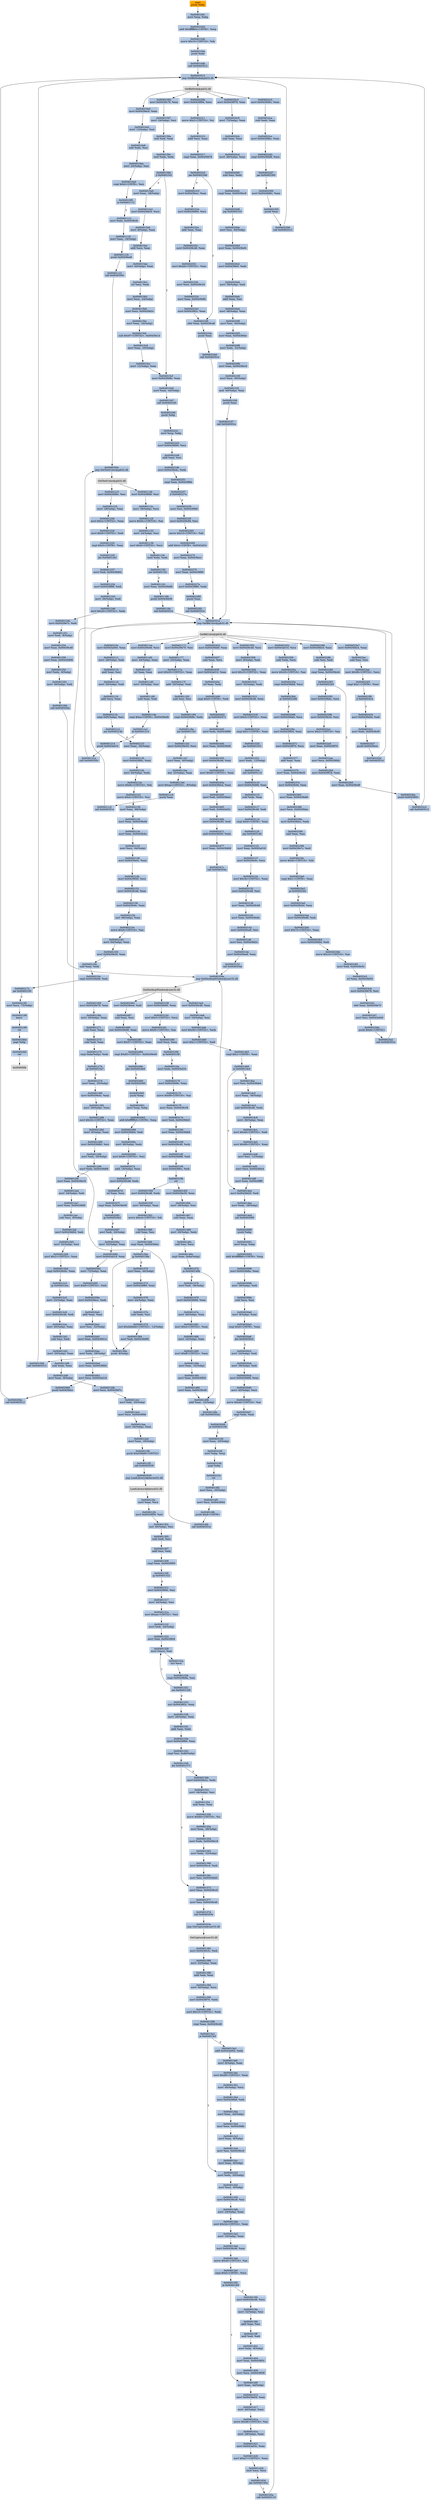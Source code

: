 digraph G {
node[shape=rectangle,style=filled,fillcolor=lightsteelblue,color=lightsteelblue]
bgcolor="transparent"
a0x004010d0pushl_ebp[label="start\npushl %ebp",color="lightgrey",fillcolor="orange"];
a0x004010d1movl_esp_ebp[label="0x004010d1\nmovl %esp, %ebp"];
a0x004010d3addl_0xffffffd4UINT8_esp[label="0x004010d3\naddl $0xffffffd4<UINT8>, %esp"];
a0x004010d6movw_0x10UINT16_dx[label="0x004010d6\nmovw $0x10<UINT16>, %dx"];
a0x004010dapushl_edx[label="0x004010da\npushl %edx"];
a0x004010dbcall_0x00403512[label="0x004010db\ncall 0x00403512"];
a0x00403512jmp_GetBkMode_gdi32_dll[label="0x00403512\njmp GetBkMode@gdi32.dll"];
GetBkMode_gdi32_dll[label="GetBkMode@gdi32.dll",color="lightgrey",fillcolor="lightgrey"];
a0x004010e0movl_0x00439ec0_eax[label="0x004010e0\nmovl 0x00439ec0, %eax"];
a0x004010e5movl__12ebp__esi[label="0x004010e5\nmovl -12(%ebp), %esi"];
a0x004010e8subl_edx_esi[label="0x004010e8\nsubl %edx, %esi"];
a0x004010eamovl__20ebp__esi[label="0x004010ea\nmovl -20(%ebp), %esi"];
a0x004010edcmpl_0x0UINT8_esi[label="0x004010ed\ncmpl $0x0<UINT8>, %esi"];
a0x004010f0je_0x00401112[label="0x004010f0\nje 0x00401112"];
a0x00401112movl_edx_0x00439c9c[label="0x00401112\nmovl %edx, 0x00439c9c"];
a0x00401118movl_eax__16ebp_[label="0x00401118\nmovl %eax, -16(%ebp)"];
a0x0040111bpushl_0x00439ed0[label="0x0040111b\npushl 0x00439ed0"];
a0x00401121call_0x0040350c[label="0x00401121\ncall 0x0040350c"];
a0x0040350cjmp_GetTextColor_gdi32_dll[label="0x0040350c\njmp GetTextColor@gdi32.dll"];
GetTextColor_gdi32_dll[label="GetTextColor@gdi32.dll",color="lightgrey",fillcolor="lightgrey"];
a0x00401126movl_0x00439fd0_esi[label="0x00401126\nmovl 0x00439fd0, %esi"];
a0x0040112cmovl__36ebp__ecx[label="0x0040112c\nmovl -36(%ebp), %ecx"];
a0x0040112fmovw_0x9cUINT16_ax[label="0x0040112f\nmovw $0x9c<UINT16>, %ax"];
a0x00401133movl__24ebp__esi[label="0x00401133\nmovl -24(%ebp), %esi"];
a0x00401136movl_0x8UINT32_ecx[label="0x00401136\nmovl $0x8<UINT32>, %ecx"];
a0x0040113btestl_edx_edx[label="0x0040113b\ntestl %edx, %edx"];
a0x0040113djne_0x00401161[label="0x0040113d\njne 0x00401161"];
a0x00401161movl_eax_0x00439e88[label="0x00401161\nmovl %eax, 0x00439e88"];
a0x00401166pushl_0x00439d38[label="0x00401166\npushl 0x00439d38"];
a0x0040116ccall_0x0040351e[label="0x0040116c\ncall 0x0040351e"];
a0x0040351ejmp_GetBkColor_gdi32_dll[label="0x0040351e\njmp GetBkColor@gdi32.dll"];
GetBkColor_gdi32_dll[label="GetBkColor@gdi32.dll",color="lightgrey",fillcolor="lightgrey"];
a0x00401171movl_0x00439e70_esi[label="0x00401171\nmovl 0x00439e70, %esi"];
a0x00401177movl__20ebp__eax[label="0x00401177\nmovl -20(%ebp), %eax"];
a0x0040117amovl_0x20UINT32_eax[label="0x0040117a\nmovl $0x20<UINT32>, %eax"];
a0x0040117faddl__20ebp__edi[label="0x0040117f\naddl -20(%ebp), %edi"];
a0x00401182subl_esi_esi[label="0x00401182\nsubl %esi, %esi"];
a0x00401184cmpl_0x00439d9c_edx[label="0x00401184\ncmpl 0x00439d9c, %edx"];
a0x0040118ajne_0x004011b1[label="0x0040118a\njne 0x004011b1"];
a0x004011b1movl_0x00439e30_ecx[label="0x004011b1\nmovl 0x00439e30, %ecx"];
a0x004011b7movl_eax__40ebp_[label="0x004011b7\nmovl %eax, -40(%ebp)"];
a0x004011baleal__32ebp__eax[label="0x004011ba\nleal -32(%ebp), %eax"];
a0x004011bdmovl_0xaaUINT32__8ebp_[label="0x004011bd\nmovl $0xaa<UINT32>, -8(%ebp)"];
a0x004011c4pushl_eax[label="0x004011c4\npushl %eax"];
a0x004011c5call_0x0040351e[label="0x004011c5\ncall 0x0040351e"];
a0x004011camovl_0x00439e48_ecx[label="0x004011ca\nmovl 0x00439e48, %ecx"];
a0x004011d0movl__44ebp__eax[label="0x004011d0\nmovl -44(%ebp), %eax"];
a0x004011d3orl_eax_eax[label="0x004011d3\norl %eax, %eax"];
a0x004011d5movl__20ebp__esi[label="0x004011d5\nmovl -20(%ebp), %esi"];
a0x004011d8subl_eax_edi[label="0x004011d8\nsubl %eax, %edi"];
a0x004011dacmpl_0xaUINT8_0x00439e68[label="0x004011da\ncmpl $0xa<UINT8>, 0x00439e68"];
a0x004011e1jb_0x00401214[label="0x004011e1\njb 0x00401214"];
a0x00401214pushl_0x0043a010[label="0x00401214\npushl 0x0043a010"];
a0x0040121acall_0x0040350c[label="0x0040121a\ncall 0x0040350c"];
a0x0040121fmovl_0x00439d9c_esi[label="0x0040121f\nmovl 0x00439d9c, %esi"];
a0x00401225movl__28ebp__eax[label="0x00401225\nmovl -28(%ebp), %eax"];
a0x00401228movl_0x4UINT32_eax[label="0x00401228\nmovl $0x4<UINT32>, %eax"];
a0x0040122dmovl_0x8UINT32_edi[label="0x0040122d\nmovl $0x8<UINT32>, %edi"];
a0x00401232cmpl_0x0UINT8_eax[label="0x00401232\ncmpl $0x0<UINT8>, %eax"];
a0x00401235jbe_0x00401261[label="0x00401235\njbe 0x00401261"];
a0x00401237movl_edi_0x00439d64[label="0x00401237\nmovl %edi, 0x00439d64"];
a0x0040123dmovl_0x00439f88_edi[label="0x0040123d\nmovl 0x00439f88, %edi"];
a0x00401243movl__36ebp__edi[label="0x00401243\nmovl -36(%ebp), %edi"];
a0x00401246movl_0x20UINT32_edx[label="0x00401246\nmovl $0x20<UINT32>, %edx"];
a0x0040124bmovl_0x00439e7c_edi[label="0x0040124b\nmovl 0x00439e7c, %edi"];
a0x00401251movl_edi__8ebp_[label="0x00401251\nmovl %edi, -8(%ebp)"];
a0x00401254movl_eax_0x00439c48[label="0x00401254\nmovl %eax, 0x00439c48"];
a0x00401259movl_eax_0x00439d08[label="0x00401259\nmovl %eax, 0x00439d08"];
a0x0040125emovl_edx__8ebp_[label="0x0040125e\nmovl %edx, -8(%ebp)"];
a0x00401261movl__36ebp__edi[label="0x00401261\nmovl -36(%ebp), %edi"];
a0x00401264call_0x0040354a[label="0x00401264\ncall 0x0040354a"];
a0x0040354ajmp_GetDesktopWindow_user32_dll[label="0x0040354a\njmp GetDesktopWindow@user32.dll"];
GetDesktopWindow_user32_dll[label="GetDesktopWindow@user32.dll",color="lightgrey",fillcolor="lightgrey"];
a0x00401269movl_0x00439e78_eax[label="0x00401269\nmovl 0x00439e78, %eax"];
a0x0040126emovl__20ebp__eax[label="0x0040126e\nmovl -20(%ebp), %eax"];
a0x00401271subl_eax_eax[label="0x00401271\nsubl %eax, %eax"];
a0x00401273subl_edi_eax[label="0x00401273\nsubl %edi, %eax"];
a0x00401275cmpl_0xdaebp__edx[label="0x00401275\ncmpl 0xda(%ebp), %edx"];
a0x0040127bje_0x004012a7[label="0x0040127b\nje 0x004012a7"];
a0x0040127dmovl_eax__20ebp_[label="0x0040127d\nmovl %eax, -20(%ebp)"];
a0x00401280movl_0x00439e4c_eax[label="0x00401280\nmovl 0x00439e4c, %eax"];
a0x00401285movl__28ebp__eax[label="0x00401285\nmovl -28(%ebp), %eax"];
a0x00401288movl_0x54UINT32_eax[label="0x00401288\nmovl $0x54<UINT32>, %eax"];
a0x0040128dmovl__8ebp__eax[label="0x0040128d\nmovl -8(%ebp), %eax"];
a0x00401290movl_0x00439db0_esi[label="0x00401290\nmovl 0x00439db0, %esi"];
a0x00401296movl_edi__20ebp_[label="0x00401296\nmovl %edi, -20(%ebp)"];
a0x00401299movl_edx_0x00439d68[label="0x00401299\nmovl %edx, 0x00439d68"];
a0x0040129fmovl_eax_0x00439e18[label="0x0040129f\nmovl %eax, 0x00439e18"];
a0x004012a4movl__24ebp__edi[label="0x004012a4\nmovl -24(%ebp), %edi"];
a0x004012a7movl_eax_0x00439fd8[label="0x004012a7\nmovl %eax, 0x00439fd8"];
a0x004012acsubl_esi__8ebp_[label="0x004012ac\nsubl %esi, -8(%ebp)"];
a0x004012afmovl_0x00439d04_edi[label="0x004012af\nmovl 0x00439d04, %edi"];
a0x004012b5movl__32ebp__esi[label="0x004012b5\nmovl -32(%ebp), %esi"];
a0x004012b8movl_0x2UINT32_eax[label="0x004012b8\nmovl $0x2<UINT32>, %eax"];
a0x004012bdcmpl_0x00439c6c_eax[label="0x004012bd\ncmpl 0x00439c6c, %eax"];
a0x004012c3jp_0x004012ea[label="0x004012c3\njp 0x004012ea"];
a0x004012c5movl__32ebp__eax[label="0x004012c5\nmovl -32(%ebp), %eax"];
a0x004012c8movl_0x00439c48_edi[label="0x004012c8\nmovl 0x00439c48, %edi"];
a0x004012cemovl__40ebp__eax[label="0x004012ce\nmovl -40(%ebp), %eax"];
a0x004012d1subl_esi_edi[label="0x004012d1\nsubl %esi, %edi"];
a0x004012d3movl__20ebp__eax[label="0x004012d3\nmovl -20(%ebp), %eax"];
a0x004012d6subl_edx_eax[label="0x004012d6\nsubl %edx, %eax"];
a0x004012d8movl_eax__8ebp_[label="0x004012d8\nmovl %eax, -8(%ebp)"];
a0x004012dbmovl_ecx_0x00439d7c[label="0x004012db\nmovl %ecx, 0x00439d7c"];
a0x004012e1movl_edi__20ebp_[label="0x004012e1\nmovl %edi, -20(%ebp)"];
a0x004012e4movl_ecx_0x00439f48[label="0x004012e4\nmovl %ecx, 0x00439f48"];
a0x004012eamovl__44ebp__eax[label="0x004012ea\nmovl -44(%ebp), %eax"];
a0x004012edmovl_eax__20ebp_[label="0x004012ed\nmovl %eax, -20(%ebp)"];
a0x004012f0pushl_0x439b6fUINT32[label="0x004012f0\npushl $0x439b6f<UINT32>"];
a0x004012f5call_0x00403530[label="0x004012f5\ncall 0x00403530"];
a0x00403530jmp_LoadLibraryA_kernel32_dll[label="0x00403530\njmp LoadLibraryA@kernel32.dll"];
LoadLibraryA_kernel32_dll[label="LoadLibraryA@kernel32.dll",color="lightgrey",fillcolor="lightgrey"];
a0x004012famovl_eax_ecx[label="0x004012fa\nmovl %eax, %ecx"];
a0x004012fcmovl_0x00439f50_esi[label="0x004012fc\nmovl 0x00439f50, %esi"];
a0x00401302xorl__40ebp__esi[label="0x00401302\nxorl -40(%ebp), %esi"];
a0x00401305subl_edi_esi[label="0x00401305\nsubl %edi, %esi"];
a0x00401307addl_esi_edi[label="0x00401307\naddl %esi, %edi"];
a0x00401309cmpl_eax_0x00439f50[label="0x00401309\ncmpl %eax, 0x00439f50"];
a0x0040130fjg_0x00401322[label="0x0040130f\njg 0x00401322"];
a0x00401311movl_0x00439f40_esi[label="0x00401311\nmovl 0x00439f40, %esi"];
a0x00401317movl__44ebp__esi[label="0x00401317\nmovl -44(%ebp), %esi"];
a0x0040131amovl_0xaaUINT32_esi[label="0x0040131a\nmovl $0xaa<UINT32>, %esi"];
a0x0040131fmovl_edi__44ebp_[label="0x0040131f\nmovl %edi, -44(%ebp)"];
a0x00401322movl_edi_0x00439fc8[label="0x00401322\nmovl %edi, 0x00439fc8"];
a0x00401328movl_ecx__esi[label="0x00401328\nmovl (%ecx), %esi"];
a0x0040132aincl_ecx[label="0x0040132a\nincl %ecx"];
a0x0040132bcmpl_0x00439b8a_esi[label="0x0040132b\ncmpl 0x00439b8a, %esi"];
a0x00401331jne_0x00401328[label="0x00401331\njne 0x00401328"];
a0x00401333xorl_0x00439f2c_eax[label="0x00401333\nxorl 0x00439f2c, %eax"];
a0x00401339movl__28ebp__eax[label="0x00401339\nmovl -28(%ebp), %eax"];
a0x0040133caddl_eax_edx[label="0x0040133c\naddl %eax, %edx"];
a0x0040133emovl_0x00439f84_eax[label="0x0040133e\nmovl 0x00439f84, %eax"];
a0x00401343cmpl_esi_0xd6ebp_[label="0x00401343\ncmpl %esi, 0xd6(%ebp)"];
a0x00401349jbe_0x00401372[label="0x00401349\njbe 0x00401372"];
a0x0040134bmovl_0x00439e2c_edx[label="0x0040134b\nmovl 0x00439e2c, %edx"];
a0x00401372movl_eax_0x00439cc0[label="0x00401372\nmovl %eax, 0x00439cc0"];
a0x00401377movl_esi_0x00439c48[label="0x00401377\nmovl %esi, 0x00439c48"];
a0x0040137dcall_0x0040353e[label="0x0040137d\ncall 0x0040353e"];
a0x0040353ejmp_GetCapture_user32_dll[label="0x0040353e\njmp GetCapture@user32.dll"];
GetCapture_user32_dll[label="GetCapture@user32.dll",color="lightgrey",fillcolor="lightgrey"];
a0x00401382movl_0x00439c5c_edi[label="0x00401382\nmovl 0x00439c5c, %edi"];
a0x00401388movl__32ebp__eax[label="0x00401388\nmovl -32(%ebp), %eax"];
a0x0040138baddl_edi_eax[label="0x0040138b\naddl %edi, %eax"];
a0x0040138dmovl__40ebp__ecx[label="0x0040138d\nmovl -40(%ebp), %ecx"];
a0x00401390movl_0x00439f70_edx[label="0x00401390\nmovl 0x00439f70, %edx"];
a0x00401396movl_0x10UINT32_edx[label="0x00401396\nmovl $0x10<UINT32>, %edx"];
a0x0040139bcmpl_eax_0x00439c48[label="0x0040139b\ncmpl %eax, 0x00439c48"];
a0x004013a1je_0x004013cf[label="0x004013a1\nje 0x004013cf"];
a0x004013a3addl_0x0043a004_edx[label="0x004013a3\naddl 0x0043a004, %edx"];
a0x004013cfmovl_edx__20ebp_[label="0x004013cf\nmovl %edx, -20(%ebp)"];
a0x004013d2movl_ecx__8ebp_[label="0x004013d2\nmovl %ecx, -8(%ebp)"];
a0x004013d5movl_0x00439ce8_esi[label="0x004013d5\nmovl 0x00439ce8, %esi"];
a0x004013dbmovl__24ebp__eax[label="0x004013db\nmovl -24(%ebp), %eax"];
a0x004013demovl_0x3dUINT32_eax[label="0x004013de\nmovl $0x3d<UINT32>, %eax"];
a0x004013e3movl__16ebp__eax[label="0x004013e3\nmovl -16(%ebp), %eax"];
a0x004013e6movl_0x00439c48_eax[label="0x004013e6\nmovl 0x00439c48, %eax"];
a0x004013ebmovw_0x4fUINT16_ax[label="0x004013eb\nmovw $0x4f<UINT16>, %ax"];
a0x004013efcmpl_0x0UINT8_ecx[label="0x004013ef\ncmpl $0x0<UINT8>, %ecx"];
a0x004013f2je_0x0040140f[label="0x004013f2\nje 0x0040140f"];
a0x004013f4movl_0x00439c48_ecx[label="0x004013f4\nmovl 0x00439c48, %ecx"];
a0x0040140fmovl_eax__44ebp_[label="0x0040140f\nmovl %eax, -44(%ebp)"];
a0x00401412movl_0x00439e04_eax[label="0x00401412\nmovl 0x00439e04, %eax"];
a0x00401417movl__40ebp__eax[label="0x00401417\nmovl -40(%ebp), %eax"];
a0x0040141amovw_0x48UINT16_ax[label="0x0040141a\nmovw $0x48<UINT16>, %ax"];
a0x0040141emovl__28ebp__eax[label="0x0040141e\nmovl -28(%ebp), %eax"];
a0x00401421movl_0x0043a03c_eax[label="0x00401421\nmovl 0x0043a03c, %eax"];
a0x00401426movl_0xa7UINT32_eax[label="0x00401426\nmovl $0xa7<UINT32>, %eax"];
a0x0040142btestl_ecx_ecx[label="0x0040142b\ntestl %ecx, %ecx"];
a0x0040142djae_0x0040145a[label="0x0040142d\njae 0x0040145a"];
a0x0040145acall_0x00403110[label="0x0040145a\ncall 0x00403110"];
a0x00403110movl_0x00439d98_eax[label="0x00403110\nmovl 0x00439d98, %eax"];
a0x00403115subl_edx_eax[label="0x00403115\nsubl %edx, %eax"];
a0x00403117movl_0x00439c48_edi[label="0x00403117\nmovl 0x00439c48, %edi"];
a0x0040311dcmpl_0x0UINT8_eax[label="0x0040311d\ncmpl $0x0<UINT8>, %eax"];
a0x00403120jnp_0x00403148[label="0x00403120\njnp 0x00403148"];
a0x00403122movl_eax_0x0043a018[label="0x00403122\nmovl %eax, 0x0043a018"];
a0x00403127movl_0x00439c9c_ecx[label="0x00403127\nmovl 0x00439c9c, %ecx"];
a0x0040312dmovl_0x3bUINT32_eax[label="0x0040312d\nmovl $0x3b<UINT32>, %eax"];
a0x00403132movl_0x00439c48_esi[label="0x00403132\nmovl 0x00439c48, %esi"];
a0x00403138movl_eax_0x00439c68[label="0x00403138\nmovl %eax, 0x00439c68"];
a0x0040313dmovl_eax_0x00439e8c[label="0x0040313d\nmovl %eax, 0x00439e8c"];
a0x00403142movl_0x00439ce8_esi[label="0x00403142\nmovl 0x00439ce8, %esi"];
a0x00403148movl_esi_0x00439d2c[label="0x00403148\nmovl %esi, 0x00439d2c"];
a0x0040314emovl_0x00439ee8_eax[label="0x0040314e\nmovl 0x00439ee8, %eax"];
a0x00403153call_0x0040354a[label="0x00403153\ncall 0x0040354a"];
a0x00403158movl_0x00439d00_eax[label="0x00403158\nmovl 0x00439d00, %eax"];
a0x0040315dmovl_0x3UINT32_ecx[label="0x0040315d\nmovl $0x3<UINT32>, %ecx"];
a0x00403162movw_0xf5UINT16_ax[label="0x00403162\nmovw $0xf5<UINT16>, %ax"];
a0x00403166testl_ecx_ecx[label="0x00403166\ntestl %ecx, %ecx"];
a0x00403168je_0x0040318f[label="0x00403168\nje 0x0040318f"];
a0x0040316amovl_edx_0x0043a034[label="0x0040316a\nmovl %edx, 0x0043a034"];
a0x00403170movl_0x00439d9c_eax[label="0x00403170\nmovl 0x00439d9c, %eax"];
a0x00403175movw_0x99UINT16_ax[label="0x00403175\nmovw $0x99<UINT16>, %ax"];
a0x00403179movl_eax_0x00439c58[label="0x00403179\nmovl %eax, 0x00439c58"];
a0x0040317emovl_edi_0x00439dc0[label="0x0040317e\nmovl %edi, 0x00439dc0"];
a0x00403184movl_eax_0x00439db8[label="0x00403184\nmovl %eax, 0x00439db8"];
a0x00403189movl_0x00439c48_edx[label="0x00403189\nmovl 0x00439c48, %edx"];
a0x0040318fmovl_0x00439d98_edi[label="0x0040318f\nmovl 0x00439d98, %edi"];
a0x00403195movl_0x00439fcc_edi[label="0x00403195\nmovl 0x00439fcc, %edi"];
a0x0040319bret[label="0x0040319b\nret"];
a0x0040145fmovl_0x00439e30_eax[label="0x0040145f\nmovl 0x00439e30, %eax"];
a0x00401464movl__28ebp__esi[label="0x00401464\nmovl -28(%ebp), %esi"];
a0x00401467subl_eax_eax[label="0x00401467\nsubl %eax, %eax"];
a0x00401469movl__28ebp__edx[label="0x00401469\nmovl -28(%ebp), %edx"];
a0x0040146csubl_esi_ecx[label="0x0040146c\nsubl %esi, %ecx"];
a0x0040146ecmpl_eax_0x8aebp_[label="0x0040146e\ncmpl %eax, 0x8a(%ebp)"];
a0x00401474ja_0x0040149b[label="0x00401474\nja 0x0040149b"];
a0x00401476movl_edi__36ebp_[label="0x00401476\nmovl %edi, -36(%ebp)"];
a0x0040149baddl_eax__32ebp_[label="0x0040149b\naddl %eax, -32(%ebp)"];
a0x0040149ecall_0x0040354a[label="0x0040149e\ncall 0x0040354a"];
a0x004014a3movl_0x00439c48_eax[label="0x004014a3\nmovl 0x00439c48, %eax"];
a0x004014a8movl__16ebp__esi[label="0x004014a8\nmovl -16(%ebp), %esi"];
a0x004014abmovl_0x40UINT32_edx[label="0x004014ab\nmovl $0x40<UINT32>, %edx"];
a0x004014b0movl_0x1UINT32_edi[label="0x004014b0\nmovl $0x1<UINT32>, %edi"];
a0x004014b5cmpl_0x1UINT8_eax[label="0x004014b5\ncmpl $0x1<UINT8>, %eax"];
a0x004014b8je_0x004014e4[label="0x004014b8\nje 0x004014e4"];
a0x004014bamovl_esi_0x00439de4[label="0x004014ba\nmovl %esi, 0x00439de4"];
a0x004014e4movl_0x00439d20_edi[label="0x004014e4\nmovl 0x00439d20, %edi"];
a0x004014eamovl_edx__28ebp_[label="0x004014ea\nmovl %edx, -28(%ebp)"];
a0x004014edcall_0x00403090[label="0x004014ed\ncall 0x00403090"];
a0x00403090pushl_ebp[label="0x00403090\npushl %ebp"];
a0x00403091movl_esp_ebp[label="0x00403091\nmovl %esp, %ebp"];
a0x00403093addl_0xffffffd0UINT8_esp[label="0x00403093\naddl $0xffffffd0<UINT8>, %esp"];
a0x00403096movl_0x00439dbc_eax[label="0x00403096\nmovl 0x00439dbc, %eax"];
a0x0040309bmovl__36ebp__edi[label="0x0040309b\nmovl -36(%ebp), %edi"];
a0x0040309esubl_ecx_esi[label="0x0040309e\nsubl %ecx, %esi"];
a0x004030a0movl__8ebp__eax[label="0x004030a0\nmovl -8(%ebp), %eax"];
a0x004030a3cmpl_0x0UINT8_eax[label="0x004030a3\ncmpl $0x0<UINT8>, %eax"];
a0x004030a6jbe_0x004030c5[label="0x004030a6\njbe 0x004030c5"];
a0x004030c5movl__24ebp__edi[label="0x004030c5\nmovl -24(%ebp), %edi"];
a0x004030c8movl__36ebp__edi[label="0x004030c8\nmovl -36(%ebp), %edi"];
a0x004030cbmovl_0x00439d68_eax[label="0x004030cb\nmovl 0x00439d68, %eax"];
a0x004030d0movl__40ebp__ecx[label="0x004030d0\nmovl -40(%ebp), %ecx"];
a0x004030d3movw_0x40UINT16_ax[label="0x004030d3\nmovw $0x40<UINT16>, %ax"];
a0x004030d7cmpl_edx_eax[label="0x004030d7\ncmpl %edx, %eax"];
a0x004030d9je_0x00403106[label="0x004030d9\nje 0x00403106"];
a0x00403106movl_eax__20ebp_[label="0x00403106\nmovl %eax, -20(%ebp)"];
a0x00403109movl_ebp_esp[label="0x00403109\nmovl %ebp, %esp"];
a0x0040310bpopl_ebp[label="0x0040310b\npopl %ebp"];
a0x0040310cret[label="0x0040310c\nret"];
a0x004014f2movl_ecx__20ebp_[label="0x004014f2\nmovl %ecx, -20(%ebp)"];
a0x004014f5movl_ecx_0x00439f44[label="0x004014f5\nmovl %ecx, 0x00439f44"];
a0x004014fbpushl_0x8UINT8[label="0x004014fb\npushl $0x8<UINT8>"];
a0x004014fdcall_0x0040351e[label="0x004014fd\ncall 0x0040351e"];
a0x00401502movl_0x00439c48_ecx[label="0x00401502\nmovl 0x00439c48, %ecx"];
a0x00401508movl__8ebp__edi[label="0x00401508\nmovl -8(%ebp), %edi"];
a0x0040150bmovl_0x10UINT32_eax[label="0x0040150b\nmovl $0x10<UINT32>, %eax"];
a0x00401510movl__32ebp__edx[label="0x00401510\nmovl -32(%ebp), %edx"];
a0x00401513movl_0x00439c48_eax[label="0x00401513\nmovl 0x00439c48, %eax"];
a0x00401518movl_0x4UINT32_eax[label="0x00401518\nmovl $0x4<UINT32>, %eax"];
a0x0040151dcmpl_0x1UINT8_eax[label="0x0040151d\ncmpl $0x1<UINT8>, %eax"];
a0x00401520jae_0x00401551[label="0x00401520\njae 0x00401551"];
a0x00401551movl_edx__12ebp_[label="0x00401551\nmovl %edx, -12(%ebp)"];
a0x00401554call_0x00403110[label="0x00401554\ncall 0x00403110"];
a0x00401559movl_0x00439c48_edx[label="0x00401559\nmovl 0x00439c48, %edx"];
a0x0040155fmovl__40ebp__eax[label="0x0040155f\nmovl -40(%ebp), %eax"];
a0x00401562movw_0xc4UINT16_di[label="0x00401562\nmovw $0xc4<UINT16>, %di"];
a0x00401566subl_eax_esi[label="0x00401566\nsubl %eax, %esi"];
a0x00401568cmpl_eax_0x00439ebc[label="0x00401568\ncmpl %eax, 0x00439ebc"];
a0x0040156ejg_0x0040158a[label="0x0040156e\njg 0x0040158a"];
a0x00401570movl_eax__44ebp_[label="0x00401570\nmovl %eax, -44(%ebp)"];
a0x00401573movl_0x00439f80_eax[label="0x00401573\nmovl 0x00439f80, %eax"];
a0x00401578movl__44ebp__eax[label="0x00401578\nmovl -44(%ebp), %eax"];
a0x0040157bsubl_edx_esi[label="0x0040157b\nsubl %edx, %esi"];
a0x0040157dxorl_0xddddddUINT32__12ebp_[label="0x0040157d\nxorl $0xdddddd<UINT32>, -12(%ebp)"];
a0x00401584movl_edi_0x00439d90[label="0x00401584\nmovl %edi, 0x00439d90"];
a0x0040158apushl__8ebp_[label="0x0040158a\npushl -8(%ebp)"];
a0x0040158dcall_0x00403512[label="0x0040158d\ncall 0x00403512"];
a0x00401592movl_0x00439c78_eax[label="0x00401592\nmovl 0x00439c78, %eax"];
a0x00401597movl__24ebp__esi[label="0x00401597\nmovl -24(%ebp), %esi"];
a0x0040159asubl_edi_eax[label="0x0040159a\nsubl %edi, %eax"];
a0x0040159ctestl_edx_edx[label="0x0040159c\ntestl %edx, %edx"];
a0x0040159ejl_0x004015cf[label="0x0040159e\njl 0x004015cf"];
a0x004015a0movl_eax__28ebp_[label="0x004015a0\nmovl %eax, -28(%ebp)"];
a0x004015a3movl_0x00439dc0_ecx[label="0x004015a3\nmovl 0x00439dc0, %ecx"];
a0x004015a9movl__8ebp__eax[label="0x004015a9\nmovl -8(%ebp), %eax"];
a0x004015acaddl_ecx_eax[label="0x004015ac\naddl %ecx, %eax"];
a0x004015aemovl__44ebp__eax[label="0x004015ae\nmovl -44(%ebp), %eax"];
a0x004015b1orl_ecx_edx[label="0x004015b1\norl %ecx, %edx"];
a0x004015b3movl_ecx__24ebp_[label="0x004015b3\nmovl %ecx, -24(%ebp)"];
a0x004015b6movl_ecx_0x00439d2c[label="0x004015b6\nmovl %ecx, 0x00439d2c"];
a0x004015bcmovl_eax__24ebp_[label="0x004015bc\nmovl %eax, -24(%ebp)"];
a0x004015bfsubl_0x97UINT32_0x00439e14[label="0x004015bf\nsubl $0x97<UINT32>, 0x00439e14"];
a0x004015c9movl_eax__20ebp_[label="0x004015c9\nmovl %eax, -20(%ebp)"];
a0x004015ccmovl__12ebp__eax[label="0x004015cc\nmovl -12(%ebp), %eax"];
a0x004015cfmovl_0x00439d8c_eax[label="0x004015cf\nmovl 0x00439d8c, %eax"];
a0x004015d4movl_eax__44ebp_[label="0x004015d4\nmovl %eax, -44(%ebp)"];
a0x004015d7call_0x00402240[label="0x004015d7\ncall 0x00402240"];
a0x00402240pushl_ebp[label="0x00402240\npushl %ebp"];
a0x00402241movl_esp_ebp[label="0x00402241\nmovl %esp, %ebp"];
a0x00402243movl_0x00439d90_ecx[label="0x00402243\nmovl 0x00439d90, %ecx"];
a0x00402249addl_eax_esi[label="0x00402249\naddl %eax, %esi"];
a0x0040224bmovl_0x00439e4c_edx[label="0x0040224b\nmovl 0x00439e4c, %edx"];
a0x00402251cmpl_eax_0x00439f84[label="0x00402251\ncmpl %eax, 0x00439f84"];
a0x00402257jl_0x0040227a[label="0x00402257\njl 0x0040227a"];
a0x00402259movl_esi_0x00439f48[label="0x00402259\nmovl %esi, 0x00439f48"];
a0x0040225fmovl_0x00439c68_esi[label="0x0040225f\nmovl 0x00439c68, %esi"];
a0x00402265movw_0x10UINT16_dx[label="0x00402265\nmovw $0x10<UINT16>, %dx"];
a0x00402269addl_0x4UINT8_0x0043a02c[label="0x00402269\naddl $0x4<UINT8>, 0x0043a02c"];
a0x00402270movl_eax_0x00439ecc[label="0x00402270\nmovl %eax, 0x00439ecc"];
a0x00402275movl_eax_0x00439f90[label="0x00402275\nmovl %eax, 0x00439f90"];
a0x0040227amovl_0x00439f60_edx[label="0x0040227a\nmovl 0x00439f60, %edx"];
a0x00402280pushl_eax[label="0x00402280\npushl %eax"];
a0x00402281call_0x0040351e[label="0x00402281\ncall 0x0040351e"];
a0x00402286movl_0x00439dc0_eax[label="0x00402286\nmovl 0x00439dc0, %eax"];
a0x0040228bsubl_esi_edi[label="0x0040228b\nsubl %esi, %edi"];
a0x0040228dcmpl_eax_0x00439e44[label="0x0040228d\ncmpl %eax, 0x00439e44"];
a0x00402293jl_0x004022b5[label="0x00402293\njl 0x004022b5"];
a0x00402295movl_0x00439ebc_ecx[label="0x00402295\nmovl 0x00439ebc, %ecx"];
a0x004022b5movl_eax_0x00439ed8[label="0x004022b5\nmovl %eax, 0x00439ed8"];
a0x004022bapushl_0x00439f3c[label="0x004022ba\npushl 0x00439f3c"];
a0x004022c0call_0x00403512[label="0x004022c0\ncall 0x00403512"];
a0x004022c5movl_0x00439d0c_eax[label="0x004022c5\nmovl 0x00439d0c, %eax"];
a0x004022casubl_edx_eax[label="0x004022ca\nsubl %edx, %eax"];
a0x004022ccmovl_0x00439dbc_eax[label="0x004022cc\nmovl 0x00439dbc, %eax"];
a0x004022d1cmpl_0x00439dd8_ecx[label="0x004022d1\ncmpl 0x00439dd8, %ecx"];
a0x004022d7jae_0x00402300[label="0x004022d7\njae 0x00402300"];
a0x00402300movl_0x00439d0c_eax[label="0x00402300\nmovl 0x00439d0c, %eax"];
a0x00402305pushl_eax[label="0x00402305\npushl %eax"];
a0x00402306call_0x00403512[label="0x00402306\ncall 0x00403512"];
a0x0040230bmovl_0x00439f94_ecx[label="0x0040230b\nmovl 0x00439f94, %ecx"];
a0x00402311movw_0x2UINT16_si[label="0x00402311\nmovw $0x2<UINT16>, %si"];
a0x00402315addl_ecx_eax[label="0x00402315\naddl %ecx, %eax"];
a0x00402317cmpl_eax_0x00439d78[label="0x00402317\ncmpl %eax, 0x00439d78"];
a0x0040231djae_0x00402346[label="0x0040231d\njae 0x00402346"];
a0x0040231fmovl_0x00439ecc_eax[label="0x0040231f\nmovl 0x00439ecc, %eax"];
a0x00402346sbbl_eax_0x00439ca8[label="0x00402346\nsbbl %eax, 0x00439ca8"];
a0x0040234cpushl_eax[label="0x0040234c\npushl %eax"];
a0x0040234dcall_0x0040351e[label="0x0040234d\ncall 0x0040351e"];
a0x00402352movl_0x0043a010_ecx[label="0x00402352\nmovl 0x0043a010, %ecx"];
a0x00402358subl_edx_ecx[label="0x00402358\nsubl %edx, %ecx"];
a0x0040235amovw_0x20UINT16_ax[label="0x0040235a\nmovw $0x20<UINT16>, %ax"];
a0x0040235ecmpl_0x00439db8_ecx[label="0x0040235e\ncmpl 0x00439db8, %ecx"];
a0x00402364je_0x00402388[label="0x00402364\nje 0x00402388"];
a0x00402366movl_0x00439da0_ecx[label="0x00402366\nmovl 0x00439da0, %ecx"];
a0x0040236cmovl_0x00439f34_eax[label="0x0040236c\nmovl 0x00439f34, %eax"];
a0x00402371movl_0x00439f70_ecx[label="0x00402371\nmovl 0x00439f70, %ecx"];
a0x00402377addl_eax_eax[label="0x00402377\naddl %eax, %eax"];
a0x00402379movl_eax_0x00439e30[label="0x00402379\nmovl %eax, 0x00439e30"];
a0x0040237emovl_0x00439cf4_eax[label="0x0040237e\nmovl 0x00439cf4, %eax"];
a0x00402383movl_eax_0x00439e80[label="0x00402383\nmovl %eax, 0x00439e80"];
a0x00402388movl_ecx_0x00439dac[label="0x00402388\nmovl %ecx, 0x00439dac"];
a0x0040238emovl_0x00439dcc_edx[label="0x0040238e\nmovl 0x00439dcc, %edx"];
a0x00402394subl_eax_esi[label="0x00402394\nsubl %eax, %esi"];
a0x00402396movl_0x00439e7c_edi[label="0x00402396\nmovl 0x00439e7c, %edi"];
a0x0040239cmovw_0xfeUINT16_dx[label="0x0040239c\nmovw $0xfe<UINT16>, %dx"];
a0x004023a0cmpl_0x1UINT8_eax[label="0x004023a0\ncmpl $0x1<UINT8>, %eax"];
a0x004023a3ja_0x004023d1[label="0x004023a3\nja 0x004023d1"];
a0x004023a5movl_0x00439cb4_eax[label="0x004023a5\nmovl 0x00439cb4, %eax"];
a0x004023aamovl_0x00439ed8_edi[label="0x004023aa\nmovl 0x00439ed8, %edi"];
a0x004023b0movl_0x75UINT32_eax[label="0x004023b0\nmovl $0x75<UINT32>, %eax"];
a0x004023b5movl_0x00439db4_edi[label="0x004023b5\nmovl 0x00439db4, %edi"];
a0x004023bbmovw_0x10UINT16_ax[label="0x004023bb\nmovw $0x10<UINT16>, %ax"];
a0x004023bfmovl_edi_0x00439c5c[label="0x004023bf\nmovl %edi, 0x00439c5c"];
a0x004023c5orl_eax_0x00439d50[label="0x004023c5\norl %eax, 0x00439d50"];
a0x004023cbmovl_0x00439d78_esi[label="0x004023cb\nmovl 0x00439d78, %esi"];
a0x004023d1sbbl_eax_0x00439e70[label="0x004023d1\nsbbl %eax, 0x00439e70"];
a0x004023d7movl_esi_0x0043a040[label="0x004023d7\nmovl %esi, 0x0043a040"];
a0x004023ddpushl_0xfeUINT32[label="0x004023dd\npushl $0xfe<UINT32>"];
a0x004023e2call_0x0040351e[label="0x004023e2\ncall 0x0040351e"];
a0x004023e7movl_0x00439d24_eax[label="0x004023e7\nmovl 0x00439d24, %eax"];
a0x004023ecsubl_esi_esi[label="0x004023ec\nsubl %esi, %esi"];
a0x004023eemovl_0x96UINT32_ecx[label="0x004023ee\nmovl $0x96<UINT32>, %ecx"];
a0x004023f3cmpl_0x1UINT8_eax[label="0x004023f3\ncmpl $0x1<UINT8>, %eax"];
a0x004023f6jl_0x0040241b[label="0x004023f6\njl 0x0040241b"];
a0x0040241bmovl_0x00439eb4_edi[label="0x0040241b\nmovl 0x00439eb4, %edi"];
a0x00402421movl_edx_0x00439cf0[label="0x00402421\nmovl %edx, 0x00439cf0"];
a0x00402427pushl_0x00439cec[label="0x00402427\npushl 0x00439cec"];
a0x0040242dcall_0x0040351e[label="0x0040242d\ncall 0x0040351e"];
a0x00402432movl_0x00439dd0_eax[label="0x00402432\nmovl 0x00439dd0, %eax"];
a0x00402437subl_eax_ecx[label="0x00402437\nsubl %eax, %ecx"];
a0x00402439movl_0x0043a010_eax[label="0x00402439\nmovl 0x0043a010, %eax"];
a0x0040243eorl_eax_edx[label="0x0040243e\norl %eax, %edx"];
a0x00402440cmpl_0x0UINT8_edi[label="0x00402440\ncmpl $0x0<UINT8>, %edi"];
a0x00402443jg_0x00402471[label="0x00402443\njg 0x00402471"];
a0x00402445movl_edx_0x00439f90[label="0x00402445\nmovl %edx, 0x00439f90"];
a0x0040244bmovl_eax_0x00439ef0[label="0x0040244b\nmovl %eax, 0x00439ef0"];
a0x00402450movl_0x00439c48_eax[label="0x00402450\nmovl 0x00439c48, %eax"];
a0x00402455movl_0x6fUINT32_eax[label="0x00402455\nmovl $0x6f<UINT32>, %eax"];
a0x0040245amovl_0x00439dc4_eax[label="0x0040245a\nmovl 0x00439dc4, %eax"];
a0x0040245fmovl_edi_0x00439ebc[label="0x0040245f\nmovl %edi, 0x00439ebc"];
a0x00402465movl_edi_0x0043a02c[label="0x00402465\nmovl %edi, 0x0043a02c"];
a0x0040246bmovl_0x00439c90_edi[label="0x0040246b\nmovl 0x00439c90, %edi"];
a0x00402471andl_0x00439d30_edx[label="0x00402471\nandl 0x00439d30, %edx"];
a0x00402477movl_eax_0x00439d68[label="0x00402477\nmovl %eax, 0x00439d68"];
a0x0040247ccall_0x0040354a[label="0x0040247c\ncall 0x0040354a"];
a0x00402481movl_0x00439ee4_edi[label="0x00402481\nmovl 0x00439ee4, %edi"];
a0x00402487subl_eax_esi[label="0x00402487\nsubl %eax, %esi"];
a0x00402489xorl_0x00439e88_eax[label="0x00402489\nxorl 0x00439e88, %eax"];
a0x0040248fmovl_0x57UINT32_eax[label="0x0040248f\nmovl $0x57<UINT32>, %eax"];
a0x00402494cmpl_0x83UINT32_0x00439e40[label="0x00402494\ncmpl $0x83<UINT32>, 0x00439e40"];
a0x0040249ejbe_0x004024b9[label="0x0040249e\njbe 0x004024b9"];
a0x004024b9call_0x00402060[label="0x004024b9\ncall 0x00402060"];
a0x00402060pushl_ebp[label="0x00402060\npushl %ebp"];
a0x00402061movl_esp_ebp[label="0x00402061\nmovl %esp, %ebp"];
a0x00402063addl_0xffffffb8UINT8_esp[label="0x00402063\naddl $0xffffffb8<UINT8>, %esp"];
a0x00402066movl_0x00439d64_edi[label="0x00402066\nmovl 0x00439d64, %edi"];
a0x0040206cmovl__60ebp__edx[label="0x0040206c\nmovl -60(%ebp), %edx"];
a0x0040206fmovl_0x8UINT32_esi[label="0x0040206f\nmovl $0x8<UINT32>, %esi"];
a0x00402074addl__16ebp__eax[label="0x00402074\naddl -16(%ebp), %eax"];
a0x00402077movl_0x00439c48_edx[label="0x00402077\nmovl 0x00439c48, %edx"];
a0x0040207dorl_eax_ecx[label="0x0040207d\norl %eax, %ecx"];
a0x0040207fcmpl_eax_0x00439e58[label="0x0040207f\ncmpl %eax, 0x00439e58"];
a0x00402085jg_0x004020b2[label="0x00402085\njg 0x004020b2"];
a0x00402087movl_edi__24ebp_[label="0x00402087\nmovl %edi, -24(%ebp)"];
a0x0040208amovl__32ebp__eax[label="0x0040208a\nmovl -32(%ebp), %eax"];
a0x0040208dmovl_0x0043a018_eax[label="0x0040208d\nmovl 0x0043a018, %eax"];
a0x00402092movl__72ebp__eax[label="0x00402092\nmovl -72(%ebp), %eax"];
a0x00402095movl_0x8UINT32_edi[label="0x00402095\nmovl $0x8<UINT32>, %edi"];
a0x0040209amovl_0x00439ecc_edx[label="0x0040209a\nmovl 0x00439ecc, %edx"];
a0x004020a0addl_eax_eax[label="0x004020a0\naddl %eax, %eax"];
a0x004020a2movl_esi__32ebp_[label="0x004020a2\nmovl %esi, -32(%ebp)"];
a0x004020a5movl_eax_0x00439d14[label="0x004020a5\nmovl %eax, 0x00439d14"];
a0x004020aamovl_edx__28ebp_[label="0x004020aa\nmovl %edx, -28(%ebp)"];
a0x004020admovl_eax_0x00439fd4[label="0x004020ad\nmovl %eax, 0x00439fd4"];
a0x004020b2movl_ecx_0x0043a018[label="0x004020b2\nmovl %ecx, 0x0043a018"];
a0x004020b8pushl_0x00439dcc[label="0x004020b8\npushl 0x00439dcc"];
a0x004020becall_0x00403512[label="0x004020be\ncall 0x00403512"];
a0x004020c3movl_0x00439f78_eax[label="0x004020c3\nmovl 0x00439f78, %eax"];
a0x004020c8movl__72ebp__eax[label="0x004020c8\nmovl -72(%ebp), %eax"];
a0x004020cbsubl_eax_eax[label="0x004020cb\nsubl %eax, %eax"];
a0x004020cdmovl__48ebp__eax[label="0x004020cd\nmovl -48(%ebp), %eax"];
a0x004020d0subl_esi_edx[label="0x004020d0\nsubl %esi, %edx"];
a0x004020d2cmpl_eax_0x00439cc8[label="0x004020d2\ncmpl %eax, 0x00439cc8"];
a0x004020d8jnp_0x00402103[label="0x004020d8\njnp 0x00402103"];
a0x004020damovl_esi__64ebp_[label="0x004020da\nmovl %esi, -64(%ebp)"];
a0x004020ddmovl_eax_0x00439ef4[label="0x004020dd\nmovl %eax, 0x00439ef4"];
a0x004020e2movl_0x00439fe0_edx[label="0x004020e2\nmovl 0x00439fe0, %edx"];
a0x004020e8movl__56ebp__edi[label="0x004020e8\nmovl -56(%ebp), %edi"];
a0x004020ebaddl_eax_esi[label="0x004020eb\naddl %eax, %esi"];
a0x004020edmovl__48ebp__eax[label="0x004020ed\nmovl -48(%ebp), %eax"];
a0x004020f0movl_esi__44ebp_[label="0x004020f0\nmovl %esi, -44(%ebp)"];
a0x004020f3movl_eax_0x00439dec[label="0x004020f3\nmovl %eax, 0x00439dec"];
a0x004020f8movl_edx__32ebp_[label="0x004020f8\nmovl %edx, -32(%ebp)"];
a0x004020fbmovl_eax_0x00439e18[label="0x004020fb\nmovl %eax, 0x00439e18"];
a0x00402100movl_ecx__60ebp_[label="0x00402100\nmovl %ecx, -60(%ebp)"];
a0x00402103andl__40ebp__eax[label="0x00402103\nandl -40(%ebp), %eax"];
a0x00402106pushl_eax[label="0x00402106\npushl %eax"];
a0x00402107call_0x0040351e[label="0x00402107\ncall 0x0040351e"];
a0x0040210cmovl_0x0043a004_eax[label="0x0040210c\nmovl 0x0043a004, %eax"];
a0x00402111movl__28ebp__edi[label="0x00402111\nmovl -28(%ebp), %edi"];
a0x00402114andl_eax_esi[label="0x00402114\nandl %eax, %esi"];
a0x00402116movl__20ebp__edi[label="0x00402116\nmovl -20(%ebp), %edi"];
a0x00402119addl_ecx_eax[label="0x00402119\naddl %ecx, %eax"];
a0x0040211bcmpl_0xf5ebp__esi[label="0x0040211b\ncmpl 0xf5(%ebp), %esi"];
a0x00402121jne_0x0040214b[label="0x00402121\njne 0x0040214b"];
a0x00402123movl_eax__36ebp_[label="0x00402123\nmovl %eax, -36(%ebp)"];
a0x00402126movl_0x00439fdc_eax[label="0x00402126\nmovl 0x00439fdc, %eax"];
a0x0040212bmovl__64ebp__edx[label="0x0040212b\nmovl -64(%ebp), %edx"];
a0x0040212emovw_0x82UINT16_dx[label="0x0040212e\nmovw $0x82<UINT16>, %dx"];
a0x00402132movw_0x4UINT16_cx[label="0x00402132\nmovw $0x4<UINT16>, %cx"];
a0x00402136movl_eax__68ebp_[label="0x00402136\nmovl %eax, -68(%ebp)"];
a0x00402139movl_eax_0x00439e48[label="0x00402139\nmovl %eax, 0x00439e48"];
a0x0040213emovl_eax_0x00439cbc[label="0x0040213e\nmovl %eax, 0x00439cbc"];
a0x00402143movl_ecx__64ebp_[label="0x00402143\nmovl %ecx, -64(%ebp)"];
a0x00402146movl_0x00439e0c_eax[label="0x00402146\nmovl 0x00439e0c, %eax"];
a0x0040214bmovl_0x00439f38_ecx[label="0x0040214b\nmovl 0x00439f38, %ecx"];
a0x00402151movl_0x00439c48_eax[label="0x00402151\nmovl 0x00439c48, %eax"];
a0x00402156movl_0x00439c6c_eax[label="0x00402156\nmovl 0x00439c6c, %eax"];
a0x0040215bxorl__48ebp__eax[label="0x0040215b\nxorl -48(%ebp), %eax"];
a0x0040215emovw_0x8UINT16_ax[label="0x0040215e\nmovw $0x8<UINT16>, %ax"];
a0x00402162movl__64ebp__eax[label="0x00402162\nmovl -64(%ebp), %eax"];
a0x00402165movl_0x00439e30_eax[label="0x00402165\nmovl 0x00439e30, %eax"];
a0x0040216asubl_eax_edx[label="0x0040216a\nsubl %eax, %edx"];
a0x0040216ccmpl_0x00439d48_edi[label="0x0040216c\ncmpl 0x00439d48, %edi"];
a0x00402172jae_0x00402195[label="0x00402172\njae 0x00402195"];
a0x00402195movl_ecx__72ebp_[label="0x00402195\nmovl %ecx, -72(%ebp)"];
a0x00402198leave_[label="0x00402198\nleave "];
a0x00402199ret[label="0x00402199\nret"];
a0x004024bepopl_ebp[label="0x004024be\npopl %ebp"];
a0x004024bfret[label="0x004024bf\nret"];
a0x000000fe[label="0x000000fe",color="lightgrey",fillcolor="lightgrey"];
a0x00402324movl_0x00439d94_ecx[label="0x00402324\nmovl 0x00439d94, %ecx"];
a0x0040232aaddl_eax_eax[label="0x0040232a\naddl %eax, %eax"];
a0x0040232cmovl_0x00439c48_eax[label="0x0040232c\nmovl 0x00439c48, %eax"];
a0x00402331movl_0xb9UINT32_eax[label="0x00402331\nmovl $0xb9<UINT32>, %eax"];
a0x00402336movl_ecx_0x00439c54[label="0x00402336\nmovl %ecx, 0x00439c54"];
a0x0040233cmovl_eax_0x00439df4[label="0x0040233c\nmovl %eax, 0x00439df4"];
a0x00402341movl_0x00439f2c_eax[label="0x00402341\nmovl 0x00439f2c, %eax"];
a0x0040229bmovl_0x00439e34_esi[label="0x0040229b\nmovl 0x00439e34, %esi"];
a0x004022a1movw_0x2UINT16_ax[label="0x004022a1\nmovw $0x2<UINT16>, %ax"];
a0x004022a5movl_eax_0x00439f70[label="0x004022a5\nmovl %eax, 0x00439f70"];
a0x004022aamovl_ecx_0x00439fd4[label="0x004022aa\nmovl %ecx, 0x00439fd4"];
a0x004022b0movl_0x00439f18_eax[label="0x004022b0\nmovl 0x00439f18, %eax"];
a0x004014c0movl_eax__36ebp_[label="0x004014c0\nmovl %eax, -36(%ebp)"];
a0x004014c3subl_0x00439cd8_edx[label="0x004014c3\nsubl 0x00439cd8, %edx"];
a0x004014c9movl__36ebp__eax[label="0x004014c9\nmovl -36(%ebp), %eax"];
a0x004014ccmovl_0x4dUINT32_edi[label="0x004014cc\nmovl $0x4d<UINT32>, %edi"];
a0x004014d1movl_0x99UINT32_eax[label="0x004014d1\nmovl $0x99<UINT32>, %eax"];
a0x004014d6movl_esi__12ebp_[label="0x004014d6\nmovl %esi, -12(%ebp)"];
a0x004014d9movl_ecx_0x00439dc4[label="0x004014d9\nmovl %ecx, 0x00439dc4"];
a0x004014dfmovl_eax_0x00439ff0[label="0x004014df\nmovl %eax, 0x00439ff0"];
a0x00401479movl_0x00439d08_eax[label="0x00401479\nmovl 0x00439d08, %eax"];
a0x0040147emovl__40ebp__eax[label="0x0040147e\nmovl -40(%ebp), %eax"];
a0x00401481movl_0x4UINT32_eax[label="0x00401481\nmovl $0x4<UINT32>, %eax"];
a0x00401486movl__16ebp__eax[label="0x00401486\nmovl -16(%ebp), %eax"];
a0x00401489movl_0xffUINT32_eax[label="0x00401489\nmovl $0xff<UINT32>, %eax"];
a0x0040148emovl_eax__32ebp_[label="0x0040148e\nmovl %eax, -32(%ebp)"];
a0x00401491movl_eax_0x00439f20[label="0x00401491\nmovl %eax, 0x00439f20"];
a0x00401496movl_eax_0x00439c48[label="0x00401496\nmovl %eax, 0x00439c48"];
a0x004013famovl__32ebp__esi[label="0x004013fa\nmovl -32(%ebp), %esi"];
a0x004013fdaddl_eax_esi[label="0x004013fd\naddl %eax, %esi"];
a0x004013ffandl_edi_edi[label="0x004013ff\nandl %edi, %edi"];
a0x00401401movl_edx__8ebp_[label="0x00401401\nmovl %edx, -8(%ebp)"];
a0x00401404movl_eax_0x00439f3c[label="0x00401404\nmovl %eax, 0x00439f3c"];
a0x00401409movl_ecx_0x00439f38[label="0x00401409\nmovl %ecx, 0x00439f38"];
a0x004013a9movl__8ebp__eax[label="0x004013a9\nmovl -8(%ebp), %eax"];
a0x004013acmovl_0x80UINT32_eax[label="0x004013ac\nmovl $0x80<UINT32>, %eax"];
a0x004013b1movl__40ebp__ecx[label="0x004013b1\nmovl -40(%ebp), %ecx"];
a0x004013b4movl_0x00439fa8_edi[label="0x004013b4\nmovl 0x00439fa8, %edi"];
a0x004013bamovl_eax__44ebp_[label="0x004013ba\nmovl %eax, -44(%ebp)"];
a0x004013bdmovl_ecx_0x00439dfc[label="0x004013bd\nmovl %ecx, 0x00439dfc"];
a0x004013c3movl_eax__8ebp_[label="0x004013c3\nmovl %eax, -8(%ebp)"];
a0x004013c6movl_esi_0x00439cc0[label="0x004013c6\nmovl %esi, 0x00439cc0"];
a0x004013ccmovl_eax__8ebp_[label="0x004013cc\nmovl %eax, -8(%ebp)"];
a0x00401351movl__44ebp__esi[label="0x00401351\nmovl -44(%ebp), %esi"];
a0x00401354andl_eax_eax[label="0x00401354\nandl %eax, %eax"];
a0x00401356movw_0x80UINT16_si[label="0x00401356\nmovw $0x80<UINT16>, %si"];
a0x0040135amovl_eax__28ebp_[label="0x0040135a\nmovl %eax, -28(%ebp)"];
a0x0040135dmovl_edx_0x00439e18[label="0x0040135d\nmovl %edx, 0x00439e18"];
a0x00401363movl_edx__32ebp_[label="0x00401363\nmovl %edx, -32(%ebp)"];
a0x00401366movl_0x00439cc4_edi[label="0x00401366\nmovl 0x00439cc4, %edi"];
a0x0040136cmovl_esi_0x00439eb0[label="0x0040136c\nmovl %esi, 0x00439eb0"];
a0x004010d0pushl_ebp -> a0x004010d1movl_esp_ebp [color="#000000"];
a0x004010d1movl_esp_ebp -> a0x004010d3addl_0xffffffd4UINT8_esp [color="#000000"];
a0x004010d3addl_0xffffffd4UINT8_esp -> a0x004010d6movw_0x10UINT16_dx [color="#000000"];
a0x004010d6movw_0x10UINT16_dx -> a0x004010dapushl_edx [color="#000000"];
a0x004010dapushl_edx -> a0x004010dbcall_0x00403512 [color="#000000"];
a0x004010dbcall_0x00403512 -> a0x00403512jmp_GetBkMode_gdi32_dll [color="#000000"];
a0x00403512jmp_GetBkMode_gdi32_dll -> GetBkMode_gdi32_dll [color="#000000"];
GetBkMode_gdi32_dll -> a0x004010e0movl_0x00439ec0_eax [color="#000000"];
a0x004010e0movl_0x00439ec0_eax -> a0x004010e5movl__12ebp__esi [color="#000000"];
a0x004010e5movl__12ebp__esi -> a0x004010e8subl_edx_esi [color="#000000"];
a0x004010e8subl_edx_esi -> a0x004010eamovl__20ebp__esi [color="#000000"];
a0x004010eamovl__20ebp__esi -> a0x004010edcmpl_0x0UINT8_esi [color="#000000"];
a0x004010edcmpl_0x0UINT8_esi -> a0x004010f0je_0x00401112 [color="#000000"];
a0x004010f0je_0x00401112 -> a0x00401112movl_edx_0x00439c9c [color="#000000",label="T"];
a0x00401112movl_edx_0x00439c9c -> a0x00401118movl_eax__16ebp_ [color="#000000"];
a0x00401118movl_eax__16ebp_ -> a0x0040111bpushl_0x00439ed0 [color="#000000"];
a0x0040111bpushl_0x00439ed0 -> a0x00401121call_0x0040350c [color="#000000"];
a0x00401121call_0x0040350c -> a0x0040350cjmp_GetTextColor_gdi32_dll [color="#000000"];
a0x0040350cjmp_GetTextColor_gdi32_dll -> GetTextColor_gdi32_dll [color="#000000"];
GetTextColor_gdi32_dll -> a0x00401126movl_0x00439fd0_esi [color="#000000"];
a0x00401126movl_0x00439fd0_esi -> a0x0040112cmovl__36ebp__ecx [color="#000000"];
a0x0040112cmovl__36ebp__ecx -> a0x0040112fmovw_0x9cUINT16_ax [color="#000000"];
a0x0040112fmovw_0x9cUINT16_ax -> a0x00401133movl__24ebp__esi [color="#000000"];
a0x00401133movl__24ebp__esi -> a0x00401136movl_0x8UINT32_ecx [color="#000000"];
a0x00401136movl_0x8UINT32_ecx -> a0x0040113btestl_edx_edx [color="#000000"];
a0x0040113btestl_edx_edx -> a0x0040113djne_0x00401161 [color="#000000"];
a0x0040113djne_0x00401161 -> a0x00401161movl_eax_0x00439e88 [color="#000000",label="T"];
a0x00401161movl_eax_0x00439e88 -> a0x00401166pushl_0x00439d38 [color="#000000"];
a0x00401166pushl_0x00439d38 -> a0x0040116ccall_0x0040351e [color="#000000"];
a0x0040116ccall_0x0040351e -> a0x0040351ejmp_GetBkColor_gdi32_dll [color="#000000"];
a0x0040351ejmp_GetBkColor_gdi32_dll -> GetBkColor_gdi32_dll [color="#000000"];
GetBkColor_gdi32_dll -> a0x00401171movl_0x00439e70_esi [color="#000000"];
a0x00401171movl_0x00439e70_esi -> a0x00401177movl__20ebp__eax [color="#000000"];
a0x00401177movl__20ebp__eax -> a0x0040117amovl_0x20UINT32_eax [color="#000000"];
a0x0040117amovl_0x20UINT32_eax -> a0x0040117faddl__20ebp__edi [color="#000000"];
a0x0040117faddl__20ebp__edi -> a0x00401182subl_esi_esi [color="#000000"];
a0x00401182subl_esi_esi -> a0x00401184cmpl_0x00439d9c_edx [color="#000000"];
a0x00401184cmpl_0x00439d9c_edx -> a0x0040118ajne_0x004011b1 [color="#000000"];
a0x0040118ajne_0x004011b1 -> a0x004011b1movl_0x00439e30_ecx [color="#000000",label="T"];
a0x004011b1movl_0x00439e30_ecx -> a0x004011b7movl_eax__40ebp_ [color="#000000"];
a0x004011b7movl_eax__40ebp_ -> a0x004011baleal__32ebp__eax [color="#000000"];
a0x004011baleal__32ebp__eax -> a0x004011bdmovl_0xaaUINT32__8ebp_ [color="#000000"];
a0x004011bdmovl_0xaaUINT32__8ebp_ -> a0x004011c4pushl_eax [color="#000000"];
a0x004011c4pushl_eax -> a0x004011c5call_0x0040351e [color="#000000"];
a0x004011c5call_0x0040351e -> a0x0040351ejmp_GetBkColor_gdi32_dll [color="#000000"];
GetBkColor_gdi32_dll -> a0x004011camovl_0x00439e48_ecx [color="#000000"];
a0x004011camovl_0x00439e48_ecx -> a0x004011d0movl__44ebp__eax [color="#000000"];
a0x004011d0movl__44ebp__eax -> a0x004011d3orl_eax_eax [color="#000000"];
a0x004011d3orl_eax_eax -> a0x004011d5movl__20ebp__esi [color="#000000"];
a0x004011d5movl__20ebp__esi -> a0x004011d8subl_eax_edi [color="#000000"];
a0x004011d8subl_eax_edi -> a0x004011dacmpl_0xaUINT8_0x00439e68 [color="#000000"];
a0x004011dacmpl_0xaUINT8_0x00439e68 -> a0x004011e1jb_0x00401214 [color="#000000"];
a0x004011e1jb_0x00401214 -> a0x00401214pushl_0x0043a010 [color="#000000",label="T"];
a0x00401214pushl_0x0043a010 -> a0x0040121acall_0x0040350c [color="#000000"];
a0x0040121acall_0x0040350c -> a0x0040350cjmp_GetTextColor_gdi32_dll [color="#000000"];
GetTextColor_gdi32_dll -> a0x0040121fmovl_0x00439d9c_esi [color="#000000"];
a0x0040121fmovl_0x00439d9c_esi -> a0x00401225movl__28ebp__eax [color="#000000"];
a0x00401225movl__28ebp__eax -> a0x00401228movl_0x4UINT32_eax [color="#000000"];
a0x00401228movl_0x4UINT32_eax -> a0x0040122dmovl_0x8UINT32_edi [color="#000000"];
a0x0040122dmovl_0x8UINT32_edi -> a0x00401232cmpl_0x0UINT8_eax [color="#000000"];
a0x00401232cmpl_0x0UINT8_eax -> a0x00401235jbe_0x00401261 [color="#000000"];
a0x00401235jbe_0x00401261 -> a0x00401237movl_edi_0x00439d64 [color="#000000",label="F"];
a0x00401237movl_edi_0x00439d64 -> a0x0040123dmovl_0x00439f88_edi [color="#000000"];
a0x0040123dmovl_0x00439f88_edi -> a0x00401243movl__36ebp__edi [color="#000000"];
a0x00401243movl__36ebp__edi -> a0x00401246movl_0x20UINT32_edx [color="#000000"];
a0x00401246movl_0x20UINT32_edx -> a0x0040124bmovl_0x00439e7c_edi [color="#000000"];
a0x0040124bmovl_0x00439e7c_edi -> a0x00401251movl_edi__8ebp_ [color="#000000"];
a0x00401251movl_edi__8ebp_ -> a0x00401254movl_eax_0x00439c48 [color="#000000"];
a0x00401254movl_eax_0x00439c48 -> a0x00401259movl_eax_0x00439d08 [color="#000000"];
a0x00401259movl_eax_0x00439d08 -> a0x0040125emovl_edx__8ebp_ [color="#000000"];
a0x0040125emovl_edx__8ebp_ -> a0x00401261movl__36ebp__edi [color="#000000"];
a0x00401261movl__36ebp__edi -> a0x00401264call_0x0040354a [color="#000000"];
a0x00401264call_0x0040354a -> a0x0040354ajmp_GetDesktopWindow_user32_dll [color="#000000"];
a0x0040354ajmp_GetDesktopWindow_user32_dll -> GetDesktopWindow_user32_dll [color="#000000"];
GetDesktopWindow_user32_dll -> a0x00401269movl_0x00439e78_eax [color="#000000"];
a0x00401269movl_0x00439e78_eax -> a0x0040126emovl__20ebp__eax [color="#000000"];
a0x0040126emovl__20ebp__eax -> a0x00401271subl_eax_eax [color="#000000"];
a0x00401271subl_eax_eax -> a0x00401273subl_edi_eax [color="#000000"];
a0x00401273subl_edi_eax -> a0x00401275cmpl_0xdaebp__edx [color="#000000"];
a0x00401275cmpl_0xdaebp__edx -> a0x0040127bje_0x004012a7 [color="#000000"];
a0x0040127bje_0x004012a7 -> a0x0040127dmovl_eax__20ebp_ [color="#000000",label="F"];
a0x0040127dmovl_eax__20ebp_ -> a0x00401280movl_0x00439e4c_eax [color="#000000"];
a0x00401280movl_0x00439e4c_eax -> a0x00401285movl__28ebp__eax [color="#000000"];
a0x00401285movl__28ebp__eax -> a0x00401288movl_0x54UINT32_eax [color="#000000"];
a0x00401288movl_0x54UINT32_eax -> a0x0040128dmovl__8ebp__eax [color="#000000"];
a0x0040128dmovl__8ebp__eax -> a0x00401290movl_0x00439db0_esi [color="#000000"];
a0x00401290movl_0x00439db0_esi -> a0x00401296movl_edi__20ebp_ [color="#000000"];
a0x00401296movl_edi__20ebp_ -> a0x00401299movl_edx_0x00439d68 [color="#000000"];
a0x00401299movl_edx_0x00439d68 -> a0x0040129fmovl_eax_0x00439e18 [color="#000000"];
a0x0040129fmovl_eax_0x00439e18 -> a0x004012a4movl__24ebp__edi [color="#000000"];
a0x004012a4movl__24ebp__edi -> a0x004012a7movl_eax_0x00439fd8 [color="#000000"];
a0x004012a7movl_eax_0x00439fd8 -> a0x004012acsubl_esi__8ebp_ [color="#000000"];
a0x004012acsubl_esi__8ebp_ -> a0x004012afmovl_0x00439d04_edi [color="#000000"];
a0x004012afmovl_0x00439d04_edi -> a0x004012b5movl__32ebp__esi [color="#000000"];
a0x004012b5movl__32ebp__esi -> a0x004012b8movl_0x2UINT32_eax [color="#000000"];
a0x004012b8movl_0x2UINT32_eax -> a0x004012bdcmpl_0x00439c6c_eax [color="#000000"];
a0x004012bdcmpl_0x00439c6c_eax -> a0x004012c3jp_0x004012ea [color="#000000"];
a0x004012c3jp_0x004012ea -> a0x004012c5movl__32ebp__eax [color="#000000",label="F"];
a0x004012c5movl__32ebp__eax -> a0x004012c8movl_0x00439c48_edi [color="#000000"];
a0x004012c8movl_0x00439c48_edi -> a0x004012cemovl__40ebp__eax [color="#000000"];
a0x004012cemovl__40ebp__eax -> a0x004012d1subl_esi_edi [color="#000000"];
a0x004012d1subl_esi_edi -> a0x004012d3movl__20ebp__eax [color="#000000"];
a0x004012d3movl__20ebp__eax -> a0x004012d6subl_edx_eax [color="#000000"];
a0x004012d6subl_edx_eax -> a0x004012d8movl_eax__8ebp_ [color="#000000"];
a0x004012d8movl_eax__8ebp_ -> a0x004012dbmovl_ecx_0x00439d7c [color="#000000"];
a0x004012dbmovl_ecx_0x00439d7c -> a0x004012e1movl_edi__20ebp_ [color="#000000"];
a0x004012e1movl_edi__20ebp_ -> a0x004012e4movl_ecx_0x00439f48 [color="#000000"];
a0x004012e4movl_ecx_0x00439f48 -> a0x004012eamovl__44ebp__eax [color="#000000"];
a0x004012eamovl__44ebp__eax -> a0x004012edmovl_eax__20ebp_ [color="#000000"];
a0x004012edmovl_eax__20ebp_ -> a0x004012f0pushl_0x439b6fUINT32 [color="#000000"];
a0x004012f0pushl_0x439b6fUINT32 -> a0x004012f5call_0x00403530 [color="#000000"];
a0x004012f5call_0x00403530 -> a0x00403530jmp_LoadLibraryA_kernel32_dll [color="#000000"];
a0x00403530jmp_LoadLibraryA_kernel32_dll -> LoadLibraryA_kernel32_dll [color="#000000"];
LoadLibraryA_kernel32_dll -> a0x004012famovl_eax_ecx [color="#000000"];
a0x004012famovl_eax_ecx -> a0x004012fcmovl_0x00439f50_esi [color="#000000"];
a0x004012fcmovl_0x00439f50_esi -> a0x00401302xorl__40ebp__esi [color="#000000"];
a0x00401302xorl__40ebp__esi -> a0x00401305subl_edi_esi [color="#000000"];
a0x00401305subl_edi_esi -> a0x00401307addl_esi_edi [color="#000000"];
a0x00401307addl_esi_edi -> a0x00401309cmpl_eax_0x00439f50 [color="#000000"];
a0x00401309cmpl_eax_0x00439f50 -> a0x0040130fjg_0x00401322 [color="#000000"];
a0x0040130fjg_0x00401322 -> a0x00401311movl_0x00439f40_esi [color="#000000",label="F"];
a0x00401311movl_0x00439f40_esi -> a0x00401317movl__44ebp__esi [color="#000000"];
a0x00401317movl__44ebp__esi -> a0x0040131amovl_0xaaUINT32_esi [color="#000000"];
a0x0040131amovl_0xaaUINT32_esi -> a0x0040131fmovl_edi__44ebp_ [color="#000000"];
a0x0040131fmovl_edi__44ebp_ -> a0x00401322movl_edi_0x00439fc8 [color="#000000"];
a0x00401322movl_edi_0x00439fc8 -> a0x00401328movl_ecx__esi [color="#000000"];
a0x00401328movl_ecx__esi -> a0x0040132aincl_ecx [color="#000000"];
a0x0040132aincl_ecx -> a0x0040132bcmpl_0x00439b8a_esi [color="#000000"];
a0x0040132bcmpl_0x00439b8a_esi -> a0x00401331jne_0x00401328 [color="#000000"];
a0x00401331jne_0x00401328 -> a0x00401328movl_ecx__esi [color="#000000",label="T"];
a0x00401331jne_0x00401328 -> a0x00401333xorl_0x00439f2c_eax [color="#000000",label="F"];
a0x00401333xorl_0x00439f2c_eax -> a0x00401339movl__28ebp__eax [color="#000000"];
a0x00401339movl__28ebp__eax -> a0x0040133caddl_eax_edx [color="#000000"];
a0x0040133caddl_eax_edx -> a0x0040133emovl_0x00439f84_eax [color="#000000"];
a0x0040133emovl_0x00439f84_eax -> a0x00401343cmpl_esi_0xd6ebp_ [color="#000000"];
a0x00401343cmpl_esi_0xd6ebp_ -> a0x00401349jbe_0x00401372 [color="#000000"];
a0x00401349jbe_0x00401372 -> a0x0040134bmovl_0x00439e2c_edx [color="#000000",label="F"];
a0x00401349jbe_0x00401372 -> a0x00401372movl_eax_0x00439cc0 [color="#000000",label="T"];
a0x00401372movl_eax_0x00439cc0 -> a0x00401377movl_esi_0x00439c48 [color="#000000"];
a0x00401377movl_esi_0x00439c48 -> a0x0040137dcall_0x0040353e [color="#000000"];
a0x0040137dcall_0x0040353e -> a0x0040353ejmp_GetCapture_user32_dll [color="#000000"];
a0x0040353ejmp_GetCapture_user32_dll -> GetCapture_user32_dll [color="#000000"];
GetCapture_user32_dll -> a0x00401382movl_0x00439c5c_edi [color="#000000"];
a0x00401382movl_0x00439c5c_edi -> a0x00401388movl__32ebp__eax [color="#000000"];
a0x00401388movl__32ebp__eax -> a0x0040138baddl_edi_eax [color="#000000"];
a0x0040138baddl_edi_eax -> a0x0040138dmovl__40ebp__ecx [color="#000000"];
a0x0040138dmovl__40ebp__ecx -> a0x00401390movl_0x00439f70_edx [color="#000000"];
a0x00401390movl_0x00439f70_edx -> a0x00401396movl_0x10UINT32_edx [color="#000000"];
a0x00401396movl_0x10UINT32_edx -> a0x0040139bcmpl_eax_0x00439c48 [color="#000000"];
a0x0040139bcmpl_eax_0x00439c48 -> a0x004013a1je_0x004013cf [color="#000000"];
a0x004013a1je_0x004013cf -> a0x004013a3addl_0x0043a004_edx [color="#000000",label="F"];
a0x004013a1je_0x004013cf -> a0x004013cfmovl_edx__20ebp_ [color="#000000",label="T"];
a0x004013cfmovl_edx__20ebp_ -> a0x004013d2movl_ecx__8ebp_ [color="#000000"];
a0x004013d2movl_ecx__8ebp_ -> a0x004013d5movl_0x00439ce8_esi [color="#000000"];
a0x004013d5movl_0x00439ce8_esi -> a0x004013dbmovl__24ebp__eax [color="#000000"];
a0x004013dbmovl__24ebp__eax -> a0x004013demovl_0x3dUINT32_eax [color="#000000"];
a0x004013demovl_0x3dUINT32_eax -> a0x004013e3movl__16ebp__eax [color="#000000"];
a0x004013e3movl__16ebp__eax -> a0x004013e6movl_0x00439c48_eax [color="#000000"];
a0x004013e6movl_0x00439c48_eax -> a0x004013ebmovw_0x4fUINT16_ax [color="#000000"];
a0x004013ebmovw_0x4fUINT16_ax -> a0x004013efcmpl_0x0UINT8_ecx [color="#000000"];
a0x004013efcmpl_0x0UINT8_ecx -> a0x004013f2je_0x0040140f [color="#000000"];
a0x004013f2je_0x0040140f -> a0x004013f4movl_0x00439c48_ecx [color="#000000",label="F"];
a0x004013f2je_0x0040140f -> a0x0040140fmovl_eax__44ebp_ [color="#000000",label="T"];
a0x0040140fmovl_eax__44ebp_ -> a0x00401412movl_0x00439e04_eax [color="#000000"];
a0x00401412movl_0x00439e04_eax -> a0x00401417movl__40ebp__eax [color="#000000"];
a0x00401417movl__40ebp__eax -> a0x0040141amovw_0x48UINT16_ax [color="#000000"];
a0x0040141amovw_0x48UINT16_ax -> a0x0040141emovl__28ebp__eax [color="#000000"];
a0x0040141emovl__28ebp__eax -> a0x00401421movl_0x0043a03c_eax [color="#000000"];
a0x00401421movl_0x0043a03c_eax -> a0x00401426movl_0xa7UINT32_eax [color="#000000"];
a0x00401426movl_0xa7UINT32_eax -> a0x0040142btestl_ecx_ecx [color="#000000"];
a0x0040142btestl_ecx_ecx -> a0x0040142djae_0x0040145a [color="#000000"];
a0x0040142djae_0x0040145a -> a0x0040145acall_0x00403110 [color="#000000",label="T"];
a0x0040145acall_0x00403110 -> a0x00403110movl_0x00439d98_eax [color="#000000"];
a0x00403110movl_0x00439d98_eax -> a0x00403115subl_edx_eax [color="#000000"];
a0x00403115subl_edx_eax -> a0x00403117movl_0x00439c48_edi [color="#000000"];
a0x00403117movl_0x00439c48_edi -> a0x0040311dcmpl_0x0UINT8_eax [color="#000000"];
a0x0040311dcmpl_0x0UINT8_eax -> a0x00403120jnp_0x00403148 [color="#000000"];
a0x00403120jnp_0x00403148 -> a0x00403122movl_eax_0x0043a018 [color="#000000",label="F"];
a0x00403122movl_eax_0x0043a018 -> a0x00403127movl_0x00439c9c_ecx [color="#000000"];
a0x00403127movl_0x00439c9c_ecx -> a0x0040312dmovl_0x3bUINT32_eax [color="#000000"];
a0x0040312dmovl_0x3bUINT32_eax -> a0x00403132movl_0x00439c48_esi [color="#000000"];
a0x00403132movl_0x00439c48_esi -> a0x00403138movl_eax_0x00439c68 [color="#000000"];
a0x00403138movl_eax_0x00439c68 -> a0x0040313dmovl_eax_0x00439e8c [color="#000000"];
a0x0040313dmovl_eax_0x00439e8c -> a0x00403142movl_0x00439ce8_esi [color="#000000"];
a0x00403142movl_0x00439ce8_esi -> a0x00403148movl_esi_0x00439d2c [color="#000000"];
a0x00403148movl_esi_0x00439d2c -> a0x0040314emovl_0x00439ee8_eax [color="#000000"];
a0x0040314emovl_0x00439ee8_eax -> a0x00403153call_0x0040354a [color="#000000"];
a0x00403153call_0x0040354a -> a0x0040354ajmp_GetDesktopWindow_user32_dll [color="#000000"];
GetDesktopWindow_user32_dll -> a0x00403158movl_0x00439d00_eax [color="#000000"];
a0x00403158movl_0x00439d00_eax -> a0x0040315dmovl_0x3UINT32_ecx [color="#000000"];
a0x0040315dmovl_0x3UINT32_ecx -> a0x00403162movw_0xf5UINT16_ax [color="#000000"];
a0x00403162movw_0xf5UINT16_ax -> a0x00403166testl_ecx_ecx [color="#000000"];
a0x00403166testl_ecx_ecx -> a0x00403168je_0x0040318f [color="#000000"];
a0x00403168je_0x0040318f -> a0x0040316amovl_edx_0x0043a034 [color="#000000",label="F"];
a0x0040316amovl_edx_0x0043a034 -> a0x00403170movl_0x00439d9c_eax [color="#000000"];
a0x00403170movl_0x00439d9c_eax -> a0x00403175movw_0x99UINT16_ax [color="#000000"];
a0x00403175movw_0x99UINT16_ax -> a0x00403179movl_eax_0x00439c58 [color="#000000"];
a0x00403179movl_eax_0x00439c58 -> a0x0040317emovl_edi_0x00439dc0 [color="#000000"];
a0x0040317emovl_edi_0x00439dc0 -> a0x00403184movl_eax_0x00439db8 [color="#000000"];
a0x00403184movl_eax_0x00439db8 -> a0x00403189movl_0x00439c48_edx [color="#000000"];
a0x00403189movl_0x00439c48_edx -> a0x0040318fmovl_0x00439d98_edi [color="#000000"];
a0x0040318fmovl_0x00439d98_edi -> a0x00403195movl_0x00439fcc_edi [color="#000000"];
a0x00403195movl_0x00439fcc_edi -> a0x0040319bret [color="#000000"];
a0x0040319bret -> a0x0040145fmovl_0x00439e30_eax [color="#000000"];
a0x0040145fmovl_0x00439e30_eax -> a0x00401464movl__28ebp__esi [color="#000000"];
a0x00401464movl__28ebp__esi -> a0x00401467subl_eax_eax [color="#000000"];
a0x00401467subl_eax_eax -> a0x00401469movl__28ebp__edx [color="#000000"];
a0x00401469movl__28ebp__edx -> a0x0040146csubl_esi_ecx [color="#000000"];
a0x0040146csubl_esi_ecx -> a0x0040146ecmpl_eax_0x8aebp_ [color="#000000"];
a0x0040146ecmpl_eax_0x8aebp_ -> a0x00401474ja_0x0040149b [color="#000000"];
a0x00401474ja_0x0040149b -> a0x00401476movl_edi__36ebp_ [color="#000000",label="F"];
a0x00401474ja_0x0040149b -> a0x0040149baddl_eax__32ebp_ [color="#000000",label="T"];
a0x0040149baddl_eax__32ebp_ -> a0x0040149ecall_0x0040354a [color="#000000"];
a0x0040149ecall_0x0040354a -> a0x0040354ajmp_GetDesktopWindow_user32_dll [color="#000000"];
GetDesktopWindow_user32_dll -> a0x004014a3movl_0x00439c48_eax [color="#000000"];
a0x004014a3movl_0x00439c48_eax -> a0x004014a8movl__16ebp__esi [color="#000000"];
a0x004014a8movl__16ebp__esi -> a0x004014abmovl_0x40UINT32_edx [color="#000000"];
a0x004014abmovl_0x40UINT32_edx -> a0x004014b0movl_0x1UINT32_edi [color="#000000"];
a0x004014b0movl_0x1UINT32_edi -> a0x004014b5cmpl_0x1UINT8_eax [color="#000000"];
a0x004014b5cmpl_0x1UINT8_eax -> a0x004014b8je_0x004014e4 [color="#000000"];
a0x004014b8je_0x004014e4 -> a0x004014bamovl_esi_0x00439de4 [color="#000000",label="F"];
a0x004014b8je_0x004014e4 -> a0x004014e4movl_0x00439d20_edi [color="#000000",label="T"];
a0x004014e4movl_0x00439d20_edi -> a0x004014eamovl_edx__28ebp_ [color="#000000"];
a0x004014eamovl_edx__28ebp_ -> a0x004014edcall_0x00403090 [color="#000000"];
a0x004014edcall_0x00403090 -> a0x00403090pushl_ebp [color="#000000"];
a0x00403090pushl_ebp -> a0x00403091movl_esp_ebp [color="#000000"];
a0x00403091movl_esp_ebp -> a0x00403093addl_0xffffffd0UINT8_esp [color="#000000"];
a0x00403093addl_0xffffffd0UINT8_esp -> a0x00403096movl_0x00439dbc_eax [color="#000000"];
a0x00403096movl_0x00439dbc_eax -> a0x0040309bmovl__36ebp__edi [color="#000000"];
a0x0040309bmovl__36ebp__edi -> a0x0040309esubl_ecx_esi [color="#000000"];
a0x0040309esubl_ecx_esi -> a0x004030a0movl__8ebp__eax [color="#000000"];
a0x004030a0movl__8ebp__eax -> a0x004030a3cmpl_0x0UINT8_eax [color="#000000"];
a0x004030a3cmpl_0x0UINT8_eax -> a0x004030a6jbe_0x004030c5 [color="#000000"];
a0x004030a6jbe_0x004030c5 -> a0x004030c5movl__24ebp__edi [color="#000000",label="T"];
a0x004030c5movl__24ebp__edi -> a0x004030c8movl__36ebp__edi [color="#000000"];
a0x004030c8movl__36ebp__edi -> a0x004030cbmovl_0x00439d68_eax [color="#000000"];
a0x004030cbmovl_0x00439d68_eax -> a0x004030d0movl__40ebp__ecx [color="#000000"];
a0x004030d0movl__40ebp__ecx -> a0x004030d3movw_0x40UINT16_ax [color="#000000"];
a0x004030d3movw_0x40UINT16_ax -> a0x004030d7cmpl_edx_eax [color="#000000"];
a0x004030d7cmpl_edx_eax -> a0x004030d9je_0x00403106 [color="#000000"];
a0x004030d9je_0x00403106 -> a0x00403106movl_eax__20ebp_ [color="#000000",label="T"];
a0x00403106movl_eax__20ebp_ -> a0x00403109movl_ebp_esp [color="#000000"];
a0x00403109movl_ebp_esp -> a0x0040310bpopl_ebp [color="#000000"];
a0x0040310bpopl_ebp -> a0x0040310cret [color="#000000"];
a0x0040310cret -> a0x004014f2movl_ecx__20ebp_ [color="#000000"];
a0x004014f2movl_ecx__20ebp_ -> a0x004014f5movl_ecx_0x00439f44 [color="#000000"];
a0x004014f5movl_ecx_0x00439f44 -> a0x004014fbpushl_0x8UINT8 [color="#000000"];
a0x004014fbpushl_0x8UINT8 -> a0x004014fdcall_0x0040351e [color="#000000"];
a0x004014fdcall_0x0040351e -> a0x0040351ejmp_GetBkColor_gdi32_dll [color="#000000"];
GetBkColor_gdi32_dll -> a0x00401502movl_0x00439c48_ecx [color="#000000"];
a0x00401502movl_0x00439c48_ecx -> a0x00401508movl__8ebp__edi [color="#000000"];
a0x00401508movl__8ebp__edi -> a0x0040150bmovl_0x10UINT32_eax [color="#000000"];
a0x0040150bmovl_0x10UINT32_eax -> a0x00401510movl__32ebp__edx [color="#000000"];
a0x00401510movl__32ebp__edx -> a0x00401513movl_0x00439c48_eax [color="#000000"];
a0x00401513movl_0x00439c48_eax -> a0x00401518movl_0x4UINT32_eax [color="#000000"];
a0x00401518movl_0x4UINT32_eax -> a0x0040151dcmpl_0x1UINT8_eax [color="#000000"];
a0x0040151dcmpl_0x1UINT8_eax -> a0x00401520jae_0x00401551 [color="#000000"];
a0x00401520jae_0x00401551 -> a0x00401551movl_edx__12ebp_ [color="#000000",label="T"];
a0x00401551movl_edx__12ebp_ -> a0x00401554call_0x00403110 [color="#000000"];
a0x00401554call_0x00403110 -> a0x00403110movl_0x00439d98_eax [color="#000000"];
a0x0040319bret -> a0x00401559movl_0x00439c48_edx [color="#000000"];
a0x00401559movl_0x00439c48_edx -> a0x0040155fmovl__40ebp__eax [color="#000000"];
a0x0040155fmovl__40ebp__eax -> a0x00401562movw_0xc4UINT16_di [color="#000000"];
a0x00401562movw_0xc4UINT16_di -> a0x00401566subl_eax_esi [color="#000000"];
a0x00401566subl_eax_esi -> a0x00401568cmpl_eax_0x00439ebc [color="#000000"];
a0x00401568cmpl_eax_0x00439ebc -> a0x0040156ejg_0x0040158a [color="#000000"];
a0x0040156ejg_0x0040158a -> a0x00401570movl_eax__44ebp_ [color="#000000",label="F"];
a0x00401570movl_eax__44ebp_ -> a0x00401573movl_0x00439f80_eax [color="#000000"];
a0x00401573movl_0x00439f80_eax -> a0x00401578movl__44ebp__eax [color="#000000"];
a0x00401578movl__44ebp__eax -> a0x0040157bsubl_edx_esi [color="#000000"];
a0x0040157bsubl_edx_esi -> a0x0040157dxorl_0xddddddUINT32__12ebp_ [color="#000000"];
a0x0040157dxorl_0xddddddUINT32__12ebp_ -> a0x00401584movl_edi_0x00439d90 [color="#000000"];
a0x00401584movl_edi_0x00439d90 -> a0x0040158apushl__8ebp_ [color="#000000"];
a0x0040158apushl__8ebp_ -> a0x0040158dcall_0x00403512 [color="#000000"];
a0x0040158dcall_0x00403512 -> a0x00403512jmp_GetBkMode_gdi32_dll [color="#000000"];
GetBkMode_gdi32_dll -> a0x00401592movl_0x00439c78_eax [color="#000000"];
a0x00401592movl_0x00439c78_eax -> a0x00401597movl__24ebp__esi [color="#000000"];
a0x00401597movl__24ebp__esi -> a0x0040159asubl_edi_eax [color="#000000"];
a0x0040159asubl_edi_eax -> a0x0040159ctestl_edx_edx [color="#000000"];
a0x0040159ctestl_edx_edx -> a0x0040159ejl_0x004015cf [color="#000000"];
a0x0040159ejl_0x004015cf -> a0x004015a0movl_eax__28ebp_ [color="#000000",label="F"];
a0x004015a0movl_eax__28ebp_ -> a0x004015a3movl_0x00439dc0_ecx [color="#000000"];
a0x004015a3movl_0x00439dc0_ecx -> a0x004015a9movl__8ebp__eax [color="#000000"];
a0x004015a9movl__8ebp__eax -> a0x004015acaddl_ecx_eax [color="#000000"];
a0x004015acaddl_ecx_eax -> a0x004015aemovl__44ebp__eax [color="#000000"];
a0x004015aemovl__44ebp__eax -> a0x004015b1orl_ecx_edx [color="#000000"];
a0x004015b1orl_ecx_edx -> a0x004015b3movl_ecx__24ebp_ [color="#000000"];
a0x004015b3movl_ecx__24ebp_ -> a0x004015b6movl_ecx_0x00439d2c [color="#000000"];
a0x004015b6movl_ecx_0x00439d2c -> a0x004015bcmovl_eax__24ebp_ [color="#000000"];
a0x004015bcmovl_eax__24ebp_ -> a0x004015bfsubl_0x97UINT32_0x00439e14 [color="#000000"];
a0x004015bfsubl_0x97UINT32_0x00439e14 -> a0x004015c9movl_eax__20ebp_ [color="#000000"];
a0x004015c9movl_eax__20ebp_ -> a0x004015ccmovl__12ebp__eax [color="#000000"];
a0x004015ccmovl__12ebp__eax -> a0x004015cfmovl_0x00439d8c_eax [color="#000000"];
a0x004015cfmovl_0x00439d8c_eax -> a0x004015d4movl_eax__44ebp_ [color="#000000"];
a0x004015d4movl_eax__44ebp_ -> a0x004015d7call_0x00402240 [color="#000000"];
a0x004015d7call_0x00402240 -> a0x00402240pushl_ebp [color="#000000"];
a0x00402240pushl_ebp -> a0x00402241movl_esp_ebp [color="#000000"];
a0x00402241movl_esp_ebp -> a0x00402243movl_0x00439d90_ecx [color="#000000"];
a0x00402243movl_0x00439d90_ecx -> a0x00402249addl_eax_esi [color="#000000"];
a0x00402249addl_eax_esi -> a0x0040224bmovl_0x00439e4c_edx [color="#000000"];
a0x0040224bmovl_0x00439e4c_edx -> a0x00402251cmpl_eax_0x00439f84 [color="#000000"];
a0x00402251cmpl_eax_0x00439f84 -> a0x00402257jl_0x0040227a [color="#000000"];
a0x00402257jl_0x0040227a -> a0x00402259movl_esi_0x00439f48 [color="#000000",label="F"];
a0x00402259movl_esi_0x00439f48 -> a0x0040225fmovl_0x00439c68_esi [color="#000000"];
a0x0040225fmovl_0x00439c68_esi -> a0x00402265movw_0x10UINT16_dx [color="#000000"];
a0x00402265movw_0x10UINT16_dx -> a0x00402269addl_0x4UINT8_0x0043a02c [color="#000000"];
a0x00402269addl_0x4UINT8_0x0043a02c -> a0x00402270movl_eax_0x00439ecc [color="#000000"];
a0x00402270movl_eax_0x00439ecc -> a0x00402275movl_eax_0x00439f90 [color="#000000"];
a0x00402275movl_eax_0x00439f90 -> a0x0040227amovl_0x00439f60_edx [color="#000000"];
a0x0040227amovl_0x00439f60_edx -> a0x00402280pushl_eax [color="#000000"];
a0x00402280pushl_eax -> a0x00402281call_0x0040351e [color="#000000"];
a0x00402281call_0x0040351e -> a0x0040351ejmp_GetBkColor_gdi32_dll [color="#000000"];
GetBkColor_gdi32_dll -> a0x00402286movl_0x00439dc0_eax [color="#000000"];
a0x00402286movl_0x00439dc0_eax -> a0x0040228bsubl_esi_edi [color="#000000"];
a0x0040228bsubl_esi_edi -> a0x0040228dcmpl_eax_0x00439e44 [color="#000000"];
a0x0040228dcmpl_eax_0x00439e44 -> a0x00402293jl_0x004022b5 [color="#000000"];
a0x00402293jl_0x004022b5 -> a0x00402295movl_0x00439ebc_ecx [color="#000000",label="F"];
a0x00402293jl_0x004022b5 -> a0x004022b5movl_eax_0x00439ed8 [color="#000000",label="T"];
a0x004022b5movl_eax_0x00439ed8 -> a0x004022bapushl_0x00439f3c [color="#000000"];
a0x004022bapushl_0x00439f3c -> a0x004022c0call_0x00403512 [color="#000000"];
a0x004022c0call_0x00403512 -> a0x00403512jmp_GetBkMode_gdi32_dll [color="#000000"];
GetBkMode_gdi32_dll -> a0x004022c5movl_0x00439d0c_eax [color="#000000"];
a0x004022c5movl_0x00439d0c_eax -> a0x004022casubl_edx_eax [color="#000000"];
a0x004022casubl_edx_eax -> a0x004022ccmovl_0x00439dbc_eax [color="#000000"];
a0x004022ccmovl_0x00439dbc_eax -> a0x004022d1cmpl_0x00439dd8_ecx [color="#000000"];
a0x004022d1cmpl_0x00439dd8_ecx -> a0x004022d7jae_0x00402300 [color="#000000"];
a0x004022d7jae_0x00402300 -> a0x00402300movl_0x00439d0c_eax [color="#000000",label="T"];
a0x00402300movl_0x00439d0c_eax -> a0x00402305pushl_eax [color="#000000"];
a0x00402305pushl_eax -> a0x00402306call_0x00403512 [color="#000000"];
a0x00402306call_0x00403512 -> a0x00403512jmp_GetBkMode_gdi32_dll [color="#000000"];
GetBkMode_gdi32_dll -> a0x0040230bmovl_0x00439f94_ecx [color="#000000"];
a0x0040230bmovl_0x00439f94_ecx -> a0x00402311movw_0x2UINT16_si [color="#000000"];
a0x00402311movw_0x2UINT16_si -> a0x00402315addl_ecx_eax [color="#000000"];
a0x00402315addl_ecx_eax -> a0x00402317cmpl_eax_0x00439d78 [color="#000000"];
a0x00402317cmpl_eax_0x00439d78 -> a0x0040231djae_0x00402346 [color="#000000"];
a0x0040231djae_0x00402346 -> a0x0040231fmovl_0x00439ecc_eax [color="#000000",label="F"];
a0x0040231djae_0x00402346 -> a0x00402346sbbl_eax_0x00439ca8 [color="#000000",label="T"];
a0x00402346sbbl_eax_0x00439ca8 -> a0x0040234cpushl_eax [color="#000000"];
a0x0040234cpushl_eax -> a0x0040234dcall_0x0040351e [color="#000000"];
a0x0040234dcall_0x0040351e -> a0x0040351ejmp_GetBkColor_gdi32_dll [color="#000000"];
GetBkColor_gdi32_dll -> a0x00402352movl_0x0043a010_ecx [color="#000000"];
a0x00402352movl_0x0043a010_ecx -> a0x00402358subl_edx_ecx [color="#000000"];
a0x00402358subl_edx_ecx -> a0x0040235amovw_0x20UINT16_ax [color="#000000"];
a0x0040235amovw_0x20UINT16_ax -> a0x0040235ecmpl_0x00439db8_ecx [color="#000000"];
a0x0040235ecmpl_0x00439db8_ecx -> a0x00402364je_0x00402388 [color="#000000"];
a0x00402364je_0x00402388 -> a0x00402366movl_0x00439da0_ecx [color="#000000",label="F"];
a0x00402366movl_0x00439da0_ecx -> a0x0040236cmovl_0x00439f34_eax [color="#000000"];
a0x0040236cmovl_0x00439f34_eax -> a0x00402371movl_0x00439f70_ecx [color="#000000"];
a0x00402371movl_0x00439f70_ecx -> a0x00402377addl_eax_eax [color="#000000"];
a0x00402377addl_eax_eax -> a0x00402379movl_eax_0x00439e30 [color="#000000"];
a0x00402379movl_eax_0x00439e30 -> a0x0040237emovl_0x00439cf4_eax [color="#000000"];
a0x0040237emovl_0x00439cf4_eax -> a0x00402383movl_eax_0x00439e80 [color="#000000"];
a0x00402383movl_eax_0x00439e80 -> a0x00402388movl_ecx_0x00439dac [color="#000000"];
a0x00402388movl_ecx_0x00439dac -> a0x0040238emovl_0x00439dcc_edx [color="#000000"];
a0x0040238emovl_0x00439dcc_edx -> a0x00402394subl_eax_esi [color="#000000"];
a0x00402394subl_eax_esi -> a0x00402396movl_0x00439e7c_edi [color="#000000"];
a0x00402396movl_0x00439e7c_edi -> a0x0040239cmovw_0xfeUINT16_dx [color="#000000"];
a0x0040239cmovw_0xfeUINT16_dx -> a0x004023a0cmpl_0x1UINT8_eax [color="#000000"];
a0x004023a0cmpl_0x1UINT8_eax -> a0x004023a3ja_0x004023d1 [color="#000000"];
a0x004023a3ja_0x004023d1 -> a0x004023a5movl_0x00439cb4_eax [color="#000000",label="F"];
a0x004023a5movl_0x00439cb4_eax -> a0x004023aamovl_0x00439ed8_edi [color="#000000"];
a0x004023aamovl_0x00439ed8_edi -> a0x004023b0movl_0x75UINT32_eax [color="#000000"];
a0x004023b0movl_0x75UINT32_eax -> a0x004023b5movl_0x00439db4_edi [color="#000000"];
a0x004023b5movl_0x00439db4_edi -> a0x004023bbmovw_0x10UINT16_ax [color="#000000"];
a0x004023bbmovw_0x10UINT16_ax -> a0x004023bfmovl_edi_0x00439c5c [color="#000000"];
a0x004023bfmovl_edi_0x00439c5c -> a0x004023c5orl_eax_0x00439d50 [color="#000000"];
a0x004023c5orl_eax_0x00439d50 -> a0x004023cbmovl_0x00439d78_esi [color="#000000"];
a0x004023cbmovl_0x00439d78_esi -> a0x004023d1sbbl_eax_0x00439e70 [color="#000000"];
a0x004023d1sbbl_eax_0x00439e70 -> a0x004023d7movl_esi_0x0043a040 [color="#000000"];
a0x004023d7movl_esi_0x0043a040 -> a0x004023ddpushl_0xfeUINT32 [color="#000000"];
a0x004023ddpushl_0xfeUINT32 -> a0x004023e2call_0x0040351e [color="#000000"];
a0x004023e2call_0x0040351e -> a0x0040351ejmp_GetBkColor_gdi32_dll [color="#000000"];
GetBkColor_gdi32_dll -> a0x004023e7movl_0x00439d24_eax [color="#000000"];
a0x004023e7movl_0x00439d24_eax -> a0x004023ecsubl_esi_esi [color="#000000"];
a0x004023ecsubl_esi_esi -> a0x004023eemovl_0x96UINT32_ecx [color="#000000"];
a0x004023eemovl_0x96UINT32_ecx -> a0x004023f3cmpl_0x1UINT8_eax [color="#000000"];
a0x004023f3cmpl_0x1UINT8_eax -> a0x004023f6jl_0x0040241b [color="#000000"];
a0x004023f6jl_0x0040241b -> a0x0040241bmovl_0x00439eb4_edi [color="#000000",label="T"];
a0x0040241bmovl_0x00439eb4_edi -> a0x00402421movl_edx_0x00439cf0 [color="#000000"];
a0x00402421movl_edx_0x00439cf0 -> a0x00402427pushl_0x00439cec [color="#000000"];
a0x00402427pushl_0x00439cec -> a0x0040242dcall_0x0040351e [color="#000000"];
a0x0040242dcall_0x0040351e -> a0x0040351ejmp_GetBkColor_gdi32_dll [color="#000000"];
GetBkColor_gdi32_dll -> a0x00402432movl_0x00439dd0_eax [color="#000000"];
a0x00402432movl_0x00439dd0_eax -> a0x00402437subl_eax_ecx [color="#000000"];
a0x00402437subl_eax_ecx -> a0x00402439movl_0x0043a010_eax [color="#000000"];
a0x00402439movl_0x0043a010_eax -> a0x0040243eorl_eax_edx [color="#000000"];
a0x0040243eorl_eax_edx -> a0x00402440cmpl_0x0UINT8_edi [color="#000000"];
a0x00402440cmpl_0x0UINT8_edi -> a0x00402443jg_0x00402471 [color="#000000"];
a0x00402443jg_0x00402471 -> a0x00402445movl_edx_0x00439f90 [color="#000000",label="F"];
a0x00402445movl_edx_0x00439f90 -> a0x0040244bmovl_eax_0x00439ef0 [color="#000000"];
a0x0040244bmovl_eax_0x00439ef0 -> a0x00402450movl_0x00439c48_eax [color="#000000"];
a0x00402450movl_0x00439c48_eax -> a0x00402455movl_0x6fUINT32_eax [color="#000000"];
a0x00402455movl_0x6fUINT32_eax -> a0x0040245amovl_0x00439dc4_eax [color="#000000"];
a0x0040245amovl_0x00439dc4_eax -> a0x0040245fmovl_edi_0x00439ebc [color="#000000"];
a0x0040245fmovl_edi_0x00439ebc -> a0x00402465movl_edi_0x0043a02c [color="#000000"];
a0x00402465movl_edi_0x0043a02c -> a0x0040246bmovl_0x00439c90_edi [color="#000000"];
a0x0040246bmovl_0x00439c90_edi -> a0x00402471andl_0x00439d30_edx [color="#000000"];
a0x00402471andl_0x00439d30_edx -> a0x00402477movl_eax_0x00439d68 [color="#000000"];
a0x00402477movl_eax_0x00439d68 -> a0x0040247ccall_0x0040354a [color="#000000"];
a0x0040247ccall_0x0040354a -> a0x0040354ajmp_GetDesktopWindow_user32_dll [color="#000000"];
GetDesktopWindow_user32_dll -> a0x00402481movl_0x00439ee4_edi [color="#000000"];
a0x00402481movl_0x00439ee4_edi -> a0x00402487subl_eax_esi [color="#000000"];
a0x00402487subl_eax_esi -> a0x00402489xorl_0x00439e88_eax [color="#000000"];
a0x00402489xorl_0x00439e88_eax -> a0x0040248fmovl_0x57UINT32_eax [color="#000000"];
a0x0040248fmovl_0x57UINT32_eax -> a0x00402494cmpl_0x83UINT32_0x00439e40 [color="#000000"];
a0x00402494cmpl_0x83UINT32_0x00439e40 -> a0x0040249ejbe_0x004024b9 [color="#000000"];
a0x0040249ejbe_0x004024b9 -> a0x004024b9call_0x00402060 [color="#000000",label="T"];
a0x004024b9call_0x00402060 -> a0x00402060pushl_ebp [color="#000000"];
a0x00402060pushl_ebp -> a0x00402061movl_esp_ebp [color="#000000"];
a0x00402061movl_esp_ebp -> a0x00402063addl_0xffffffb8UINT8_esp [color="#000000"];
a0x00402063addl_0xffffffb8UINT8_esp -> a0x00402066movl_0x00439d64_edi [color="#000000"];
a0x00402066movl_0x00439d64_edi -> a0x0040206cmovl__60ebp__edx [color="#000000"];
a0x0040206cmovl__60ebp__edx -> a0x0040206fmovl_0x8UINT32_esi [color="#000000"];
a0x0040206fmovl_0x8UINT32_esi -> a0x00402074addl__16ebp__eax [color="#000000"];
a0x00402074addl__16ebp__eax -> a0x00402077movl_0x00439c48_edx [color="#000000"];
a0x00402077movl_0x00439c48_edx -> a0x0040207dorl_eax_ecx [color="#000000"];
a0x0040207dorl_eax_ecx -> a0x0040207fcmpl_eax_0x00439e58 [color="#000000"];
a0x0040207fcmpl_eax_0x00439e58 -> a0x00402085jg_0x004020b2 [color="#000000"];
a0x00402085jg_0x004020b2 -> a0x00402087movl_edi__24ebp_ [color="#000000",label="F"];
a0x00402087movl_edi__24ebp_ -> a0x0040208amovl__32ebp__eax [color="#000000"];
a0x0040208amovl__32ebp__eax -> a0x0040208dmovl_0x0043a018_eax [color="#000000"];
a0x0040208dmovl_0x0043a018_eax -> a0x00402092movl__72ebp__eax [color="#000000"];
a0x00402092movl__72ebp__eax -> a0x00402095movl_0x8UINT32_edi [color="#000000"];
a0x00402095movl_0x8UINT32_edi -> a0x0040209amovl_0x00439ecc_edx [color="#000000"];
a0x0040209amovl_0x00439ecc_edx -> a0x004020a0addl_eax_eax [color="#000000"];
a0x004020a0addl_eax_eax -> a0x004020a2movl_esi__32ebp_ [color="#000000"];
a0x004020a2movl_esi__32ebp_ -> a0x004020a5movl_eax_0x00439d14 [color="#000000"];
a0x004020a5movl_eax_0x00439d14 -> a0x004020aamovl_edx__28ebp_ [color="#000000"];
a0x004020aamovl_edx__28ebp_ -> a0x004020admovl_eax_0x00439fd4 [color="#000000"];
a0x004020admovl_eax_0x00439fd4 -> a0x004020b2movl_ecx_0x0043a018 [color="#000000"];
a0x004020b2movl_ecx_0x0043a018 -> a0x004020b8pushl_0x00439dcc [color="#000000"];
a0x004020b8pushl_0x00439dcc -> a0x004020becall_0x00403512 [color="#000000"];
a0x004020becall_0x00403512 -> a0x00403512jmp_GetBkMode_gdi32_dll [color="#000000"];
GetBkMode_gdi32_dll -> a0x004020c3movl_0x00439f78_eax [color="#000000"];
a0x004020c3movl_0x00439f78_eax -> a0x004020c8movl__72ebp__eax [color="#000000"];
a0x004020c8movl__72ebp__eax -> a0x004020cbsubl_eax_eax [color="#000000"];
a0x004020cbsubl_eax_eax -> a0x004020cdmovl__48ebp__eax [color="#000000"];
a0x004020cdmovl__48ebp__eax -> a0x004020d0subl_esi_edx [color="#000000"];
a0x004020d0subl_esi_edx -> a0x004020d2cmpl_eax_0x00439cc8 [color="#000000"];
a0x004020d2cmpl_eax_0x00439cc8 -> a0x004020d8jnp_0x00402103 [color="#000000"];
a0x004020d8jnp_0x00402103 -> a0x004020damovl_esi__64ebp_ [color="#000000",label="F"];
a0x004020damovl_esi__64ebp_ -> a0x004020ddmovl_eax_0x00439ef4 [color="#000000"];
a0x004020ddmovl_eax_0x00439ef4 -> a0x004020e2movl_0x00439fe0_edx [color="#000000"];
a0x004020e2movl_0x00439fe0_edx -> a0x004020e8movl__56ebp__edi [color="#000000"];
a0x004020e8movl__56ebp__edi -> a0x004020ebaddl_eax_esi [color="#000000"];
a0x004020ebaddl_eax_esi -> a0x004020edmovl__48ebp__eax [color="#000000"];
a0x004020edmovl__48ebp__eax -> a0x004020f0movl_esi__44ebp_ [color="#000000"];
a0x004020f0movl_esi__44ebp_ -> a0x004020f3movl_eax_0x00439dec [color="#000000"];
a0x004020f3movl_eax_0x00439dec -> a0x004020f8movl_edx__32ebp_ [color="#000000"];
a0x004020f8movl_edx__32ebp_ -> a0x004020fbmovl_eax_0x00439e18 [color="#000000"];
a0x004020fbmovl_eax_0x00439e18 -> a0x00402100movl_ecx__60ebp_ [color="#000000"];
a0x00402100movl_ecx__60ebp_ -> a0x00402103andl__40ebp__eax [color="#000000"];
a0x00402103andl__40ebp__eax -> a0x00402106pushl_eax [color="#000000"];
a0x00402106pushl_eax -> a0x00402107call_0x0040351e [color="#000000"];
a0x00402107call_0x0040351e -> a0x0040351ejmp_GetBkColor_gdi32_dll [color="#000000"];
GetBkColor_gdi32_dll -> a0x0040210cmovl_0x0043a004_eax [color="#000000"];
a0x0040210cmovl_0x0043a004_eax -> a0x00402111movl__28ebp__edi [color="#000000"];
a0x00402111movl__28ebp__edi -> a0x00402114andl_eax_esi [color="#000000"];
a0x00402114andl_eax_esi -> a0x00402116movl__20ebp__edi [color="#000000"];
a0x00402116movl__20ebp__edi -> a0x00402119addl_ecx_eax [color="#000000"];
a0x00402119addl_ecx_eax -> a0x0040211bcmpl_0xf5ebp__esi [color="#000000"];
a0x0040211bcmpl_0xf5ebp__esi -> a0x00402121jne_0x0040214b [color="#000000"];
a0x00402121jne_0x0040214b -> a0x00402123movl_eax__36ebp_ [color="#000000",label="F"];
a0x00402123movl_eax__36ebp_ -> a0x00402126movl_0x00439fdc_eax [color="#000000"];
a0x00402126movl_0x00439fdc_eax -> a0x0040212bmovl__64ebp__edx [color="#000000"];
a0x0040212bmovl__64ebp__edx -> a0x0040212emovw_0x82UINT16_dx [color="#000000"];
a0x0040212emovw_0x82UINT16_dx -> a0x00402132movw_0x4UINT16_cx [color="#000000"];
a0x00402132movw_0x4UINT16_cx -> a0x00402136movl_eax__68ebp_ [color="#000000"];
a0x00402136movl_eax__68ebp_ -> a0x00402139movl_eax_0x00439e48 [color="#000000"];
a0x00402139movl_eax_0x00439e48 -> a0x0040213emovl_eax_0x00439cbc [color="#000000"];
a0x0040213emovl_eax_0x00439cbc -> a0x00402143movl_ecx__64ebp_ [color="#000000"];
a0x00402143movl_ecx__64ebp_ -> a0x00402146movl_0x00439e0c_eax [color="#000000"];
a0x00402146movl_0x00439e0c_eax -> a0x0040214bmovl_0x00439f38_ecx [color="#000000"];
a0x0040214bmovl_0x00439f38_ecx -> a0x00402151movl_0x00439c48_eax [color="#000000"];
a0x00402151movl_0x00439c48_eax -> a0x00402156movl_0x00439c6c_eax [color="#000000"];
a0x00402156movl_0x00439c6c_eax -> a0x0040215bxorl__48ebp__eax [color="#000000"];
a0x0040215bxorl__48ebp__eax -> a0x0040215emovw_0x8UINT16_ax [color="#000000"];
a0x0040215emovw_0x8UINT16_ax -> a0x00402162movl__64ebp__eax [color="#000000"];
a0x00402162movl__64ebp__eax -> a0x00402165movl_0x00439e30_eax [color="#000000"];
a0x00402165movl_0x00439e30_eax -> a0x0040216asubl_eax_edx [color="#000000"];
a0x0040216asubl_eax_edx -> a0x0040216ccmpl_0x00439d48_edi [color="#000000"];
a0x0040216ccmpl_0x00439d48_edi -> a0x00402172jae_0x00402195 [color="#000000"];
a0x00402172jae_0x00402195 -> a0x00402195movl_ecx__72ebp_ [color="#000000",label="T"];
a0x00402195movl_ecx__72ebp_ -> a0x00402198leave_ [color="#000000"];
a0x00402198leave_ -> a0x00402199ret [color="#000000"];
a0x00402199ret -> a0x004024bepopl_ebp [color="#000000"];
a0x004024bepopl_ebp -> a0x004024bfret [color="#000000"];
a0x004024bfret -> a0x000000fe [color="#000000"];
a0x0040231fmovl_0x00439ecc_eax -> a0x00402324movl_0x00439d94_ecx [color="#000000"];
a0x00402324movl_0x00439d94_ecx -> a0x0040232aaddl_eax_eax [color="#000000"];
a0x0040232aaddl_eax_eax -> a0x0040232cmovl_0x00439c48_eax [color="#000000"];
a0x0040232cmovl_0x00439c48_eax -> a0x00402331movl_0xb9UINT32_eax [color="#000000"];
a0x00402331movl_0xb9UINT32_eax -> a0x00402336movl_ecx_0x00439c54 [color="#000000"];
a0x00402336movl_ecx_0x00439c54 -> a0x0040233cmovl_eax_0x00439df4 [color="#000000"];
a0x0040233cmovl_eax_0x00439df4 -> a0x00402341movl_0x00439f2c_eax [color="#000000"];
a0x00402341movl_0x00439f2c_eax -> a0x00402346sbbl_eax_0x00439ca8 [color="#000000"];
a0x00402295movl_0x00439ebc_ecx -> a0x0040229bmovl_0x00439e34_esi [color="#000000"];
a0x0040229bmovl_0x00439e34_esi -> a0x004022a1movw_0x2UINT16_ax [color="#000000"];
a0x004022a1movw_0x2UINT16_ax -> a0x004022a5movl_eax_0x00439f70 [color="#000000"];
a0x004022a5movl_eax_0x00439f70 -> a0x004022aamovl_ecx_0x00439fd4 [color="#000000"];
a0x004022aamovl_ecx_0x00439fd4 -> a0x004022b0movl_0x00439f18_eax [color="#000000"];
a0x004022b0movl_0x00439f18_eax -> a0x004022b5movl_eax_0x00439ed8 [color="#000000"];
a0x004014bamovl_esi_0x00439de4 -> a0x004014c0movl_eax__36ebp_ [color="#000000"];
a0x004014c0movl_eax__36ebp_ -> a0x004014c3subl_0x00439cd8_edx [color="#000000"];
a0x004014c3subl_0x00439cd8_edx -> a0x004014c9movl__36ebp__eax [color="#000000"];
a0x004014c9movl__36ebp__eax -> a0x004014ccmovl_0x4dUINT32_edi [color="#000000"];
a0x004014ccmovl_0x4dUINT32_edi -> a0x004014d1movl_0x99UINT32_eax [color="#000000"];
a0x004014d1movl_0x99UINT32_eax -> a0x004014d6movl_esi__12ebp_ [color="#000000"];
a0x004014d6movl_esi__12ebp_ -> a0x004014d9movl_ecx_0x00439dc4 [color="#000000"];
a0x004014d9movl_ecx_0x00439dc4 -> a0x004014dfmovl_eax_0x00439ff0 [color="#000000"];
a0x004014dfmovl_eax_0x00439ff0 -> a0x004014e4movl_0x00439d20_edi [color="#000000"];
a0x0040159ejl_0x004015cf -> a0x004015cfmovl_0x00439d8c_eax [color="#000000",label="T"];
a0x00401476movl_edi__36ebp_ -> a0x00401479movl_0x00439d08_eax [color="#000000"];
a0x00401479movl_0x00439d08_eax -> a0x0040147emovl__40ebp__eax [color="#000000"];
a0x0040147emovl__40ebp__eax -> a0x00401481movl_0x4UINT32_eax [color="#000000"];
a0x00401481movl_0x4UINT32_eax -> a0x00401486movl__16ebp__eax [color="#000000"];
a0x00401486movl__16ebp__eax -> a0x00401489movl_0xffUINT32_eax [color="#000000"];
a0x00401489movl_0xffUINT32_eax -> a0x0040148emovl_eax__32ebp_ [color="#000000"];
a0x0040148emovl_eax__32ebp_ -> a0x00401491movl_eax_0x00439f20 [color="#000000"];
a0x00401491movl_eax_0x00439f20 -> a0x00401496movl_eax_0x00439c48 [color="#000000"];
a0x00401496movl_eax_0x00439c48 -> a0x0040149baddl_eax__32ebp_ [color="#000000"];
a0x004013f4movl_0x00439c48_ecx -> a0x004013famovl__32ebp__esi [color="#000000"];
a0x004013famovl__32ebp__esi -> a0x004013fdaddl_eax_esi [color="#000000"];
a0x004013fdaddl_eax_esi -> a0x004013ffandl_edi_edi [color="#000000"];
a0x004013ffandl_edi_edi -> a0x00401401movl_edx__8ebp_ [color="#000000"];
a0x00401401movl_edx__8ebp_ -> a0x00401404movl_eax_0x00439f3c [color="#000000"];
a0x00401404movl_eax_0x00439f3c -> a0x00401409movl_ecx_0x00439f38 [color="#000000"];
a0x00401409movl_ecx_0x00439f38 -> a0x0040140fmovl_eax__44ebp_ [color="#000000"];
a0x0040156ejg_0x0040158a -> a0x0040158apushl__8ebp_ [color="#000000",label="T"];
a0x004013a3addl_0x0043a004_edx -> a0x004013a9movl__8ebp__eax [color="#000000"];
a0x004013a9movl__8ebp__eax -> a0x004013acmovl_0x80UINT32_eax [color="#000000"];
a0x004013acmovl_0x80UINT32_eax -> a0x004013b1movl__40ebp__ecx [color="#000000"];
a0x004013b1movl__40ebp__ecx -> a0x004013b4movl_0x00439fa8_edi [color="#000000"];
a0x004013b4movl_0x00439fa8_edi -> a0x004013bamovl_eax__44ebp_ [color="#000000"];
a0x004013bamovl_eax__44ebp_ -> a0x004013bdmovl_ecx_0x00439dfc [color="#000000"];
a0x004013bdmovl_ecx_0x00439dfc -> a0x004013c3movl_eax__8ebp_ [color="#000000"];
a0x004013c3movl_eax__8ebp_ -> a0x004013c6movl_esi_0x00439cc0 [color="#000000"];
a0x004013c6movl_esi_0x00439cc0 -> a0x004013ccmovl_eax__8ebp_ [color="#000000"];
a0x004013ccmovl_eax__8ebp_ -> a0x004013cfmovl_edx__20ebp_ [color="#000000"];
a0x0040134bmovl_0x00439e2c_edx -> a0x00401351movl__44ebp__esi [color="#000000"];
a0x00401351movl__44ebp__esi -> a0x00401354andl_eax_eax [color="#000000"];
a0x00401354andl_eax_eax -> a0x00401356movw_0x80UINT16_si [color="#000000"];
a0x00401356movw_0x80UINT16_si -> a0x0040135amovl_eax__28ebp_ [color="#000000"];
a0x0040135amovl_eax__28ebp_ -> a0x0040135dmovl_edx_0x00439e18 [color="#000000"];
a0x0040135dmovl_edx_0x00439e18 -> a0x00401363movl_edx__32ebp_ [color="#000000"];
a0x00401363movl_edx__32ebp_ -> a0x00401366movl_0x00439cc4_edi [color="#000000"];
a0x00401366movl_0x00439cc4_edi -> a0x0040136cmovl_esi_0x00439eb0 [color="#000000"];
a0x0040136cmovl_esi_0x00439eb0 -> a0x00401372movl_eax_0x00439cc0 [color="#000000"];
}
